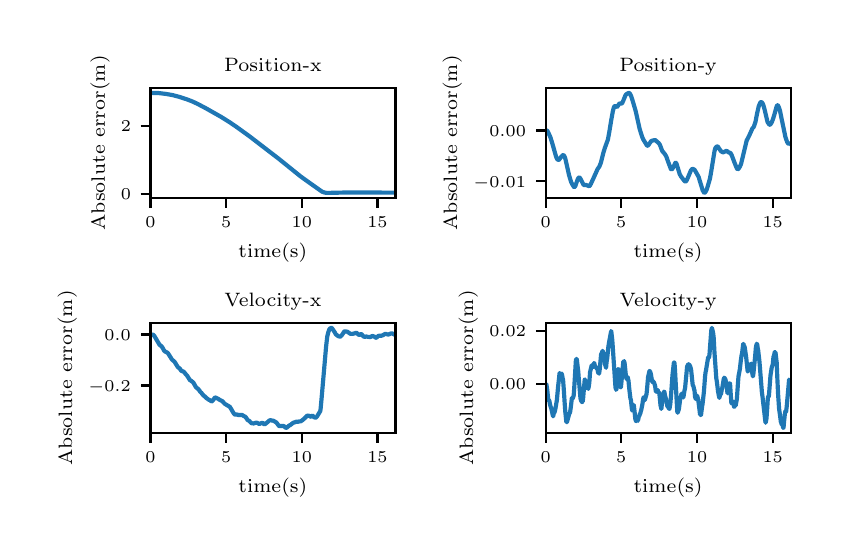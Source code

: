 \begingroup%
\makeatletter%
\begin{pgfpicture}%
\pgfpathrectangle{\pgfpointorigin}{\pgfqpoint{4.0in}{2.5in}}%
\pgfusepath{use as bounding box, clip}%
\begin{pgfscope}%
\pgfsetbuttcap%
\pgfsetmiterjoin%
\definecolor{currentfill}{rgb}{1.0,1.0,1.0}%
\pgfsetfillcolor{currentfill}%
\pgfsetlinewidth{0.0pt}%
\definecolor{currentstroke}{rgb}{1.0,1.0,1.0}%
\pgfsetstrokecolor{currentstroke}%
\pgfsetdash{}{0pt}%
\pgfpathmoveto{\pgfqpoint{0.0in}{0.0in}}%
\pgfpathlineto{\pgfqpoint{4.0in}{0.0in}}%
\pgfpathlineto{\pgfqpoint{4.0in}{2.5in}}%
\pgfpathlineto{\pgfqpoint{0.0in}{2.5in}}%
\pgfpathclose%
\pgfusepath{fill}%
\end{pgfscope}%
\begin{pgfscope}%
\pgfsetbuttcap%
\pgfsetmiterjoin%
\definecolor{currentfill}{rgb}{1.0,1.0,1.0}%
\pgfsetfillcolor{currentfill}%
\pgfsetlinewidth{0.0pt}%
\definecolor{currentstroke}{rgb}{0.0,0.0,0.0}%
\pgfsetstrokecolor{currentstroke}%
\pgfsetstrokeopacity{0.0}%
\pgfsetdash{}{0pt}%
\pgfpathmoveto{\pgfqpoint{0.614in}{1.649in}}%
\pgfpathlineto{\pgfqpoint{1.839in}{1.649in}}%
\pgfpathlineto{\pgfqpoint{1.839in}{2.199in}}%
\pgfpathlineto{\pgfqpoint{0.614in}{2.199in}}%
\pgfpathclose%
\pgfusepath{fill}%
\end{pgfscope}%
\begin{pgfscope}%
\pgfsetbuttcap%
\pgfsetroundjoin%
\definecolor{currentfill}{rgb}{0.0,0.0,0.0}%
\pgfsetfillcolor{currentfill}%
\pgfsetlinewidth{0.803pt}%
\definecolor{currentstroke}{rgb}{0.0,0.0,0.0}%
\pgfsetstrokecolor{currentstroke}%
\pgfsetdash{}{0pt}%
\pgfsys@defobject{currentmarker}{\pgfqpoint{0.0in}{-0.049in}}{\pgfqpoint{0.0in}{0.0in}}{%
\pgfpathmoveto{\pgfqpoint{0.0in}{0.0in}}%
\pgfpathlineto{\pgfqpoint{0.0in}{-0.049in}}%
\pgfusepath{stroke,fill}%
}%
\begin{pgfscope}%
\pgfsys@transformshift{0.614in}{1.649in}%
\pgfsys@useobject{currentmarker}{}%
\end{pgfscope}%
\end{pgfscope}%
\begin{pgfscope}%
\pgftext[x=0.614in,y=1.552in,,top]{\rmfamily\fontsize{5.79}{6.948}\selectfont \(\displaystyle 0\)}%
\end{pgfscope}%
\begin{pgfscope}%
\pgfsetbuttcap%
\pgfsetroundjoin%
\definecolor{currentfill}{rgb}{0.0,0.0,0.0}%
\pgfsetfillcolor{currentfill}%
\pgfsetlinewidth{0.803pt}%
\definecolor{currentstroke}{rgb}{0.0,0.0,0.0}%
\pgfsetstrokecolor{currentstroke}%
\pgfsetdash{}{0pt}%
\pgfsys@defobject{currentmarker}{\pgfqpoint{0.0in}{-0.049in}}{\pgfqpoint{0.0in}{0.0in}}{%
\pgfpathmoveto{\pgfqpoint{0.0in}{0.0in}}%
\pgfpathlineto{\pgfqpoint{0.0in}{-0.049in}}%
\pgfusepath{stroke,fill}%
}%
\begin{pgfscope}%
\pgfsys@transformshift{0.992in}{1.649in}%
\pgfsys@useobject{currentmarker}{}%
\end{pgfscope}%
\end{pgfscope}%
\begin{pgfscope}%
\pgftext[x=0.992in,y=1.552in,,top]{\rmfamily\fontsize{5.79}{6.948}\selectfont \(\displaystyle 5\)}%
\end{pgfscope}%
\begin{pgfscope}%
\pgfsetbuttcap%
\pgfsetroundjoin%
\definecolor{currentfill}{rgb}{0.0,0.0,0.0}%
\pgfsetfillcolor{currentfill}%
\pgfsetlinewidth{0.803pt}%
\definecolor{currentstroke}{rgb}{0.0,0.0,0.0}%
\pgfsetstrokecolor{currentstroke}%
\pgfsetdash{}{0pt}%
\pgfsys@defobject{currentmarker}{\pgfqpoint{0.0in}{-0.049in}}{\pgfqpoint{0.0in}{0.0in}}{%
\pgfpathmoveto{\pgfqpoint{0.0in}{0.0in}}%
\pgfpathlineto{\pgfqpoint{0.0in}{-0.049in}}%
\pgfusepath{stroke,fill}%
}%
\begin{pgfscope}%
\pgfsys@transformshift{1.371in}{1.649in}%
\pgfsys@useobject{currentmarker}{}%
\end{pgfscope}%
\end{pgfscope}%
\begin{pgfscope}%
\pgftext[x=1.371in,y=1.552in,,top]{\rmfamily\fontsize{5.79}{6.948}\selectfont \(\displaystyle 10\)}%
\end{pgfscope}%
\begin{pgfscope}%
\pgfsetbuttcap%
\pgfsetroundjoin%
\definecolor{currentfill}{rgb}{0.0,0.0,0.0}%
\pgfsetfillcolor{currentfill}%
\pgfsetlinewidth{0.803pt}%
\definecolor{currentstroke}{rgb}{0.0,0.0,0.0}%
\pgfsetstrokecolor{currentstroke}%
\pgfsetdash{}{0pt}%
\pgfsys@defobject{currentmarker}{\pgfqpoint{0.0in}{-0.049in}}{\pgfqpoint{0.0in}{0.0in}}{%
\pgfpathmoveto{\pgfqpoint{0.0in}{0.0in}}%
\pgfpathlineto{\pgfqpoint{0.0in}{-0.049in}}%
\pgfusepath{stroke,fill}%
}%
\begin{pgfscope}%
\pgfsys@transformshift{1.749in}{1.649in}%
\pgfsys@useobject{currentmarker}{}%
\end{pgfscope}%
\end{pgfscope}%
\begin{pgfscope}%
\pgftext[x=1.749in,y=1.552in,,top]{\rmfamily\fontsize{5.79}{6.948}\selectfont \(\displaystyle 15\)}%
\end{pgfscope}%
\begin{pgfscope}%
\pgftext[x=1.226in,y=1.422in,,top]{\rmfamily\fontsize{6.94}{8.328}\selectfont time(s)}%
\end{pgfscope}%
\begin{pgfscope}%
\pgfsetbuttcap%
\pgfsetroundjoin%
\definecolor{currentfill}{rgb}{0.0,0.0,0.0}%
\pgfsetfillcolor{currentfill}%
\pgfsetlinewidth{0.803pt}%
\definecolor{currentstroke}{rgb}{0.0,0.0,0.0}%
\pgfsetstrokecolor{currentstroke}%
\pgfsetdash{}{0pt}%
\pgfsys@defobject{currentmarker}{\pgfqpoint{-0.049in}{0.0in}}{\pgfqpoint{0.0in}{0.0in}}{%
\pgfpathmoveto{\pgfqpoint{0.0in}{0.0in}}%
\pgfpathlineto{\pgfqpoint{-0.049in}{0.0in}}%
\pgfusepath{stroke,fill}%
}%
\begin{pgfscope}%
\pgfsys@transformshift{0.614in}{1.67in}%
\pgfsys@useobject{currentmarker}{}%
\end{pgfscope}%
\end{pgfscope}%
\begin{pgfscope}%
\pgftext[x=0.466in,y=1.641in,left,base]{\rmfamily\fontsize{5.79}{6.948}\selectfont \(\displaystyle 0\)}%
\end{pgfscope}%
\begin{pgfscope}%
\pgfsetbuttcap%
\pgfsetroundjoin%
\definecolor{currentfill}{rgb}{0.0,0.0,0.0}%
\pgfsetfillcolor{currentfill}%
\pgfsetlinewidth{0.803pt}%
\definecolor{currentstroke}{rgb}{0.0,0.0,0.0}%
\pgfsetstrokecolor{currentstroke}%
\pgfsetdash{}{0pt}%
\pgfsys@defobject{currentmarker}{\pgfqpoint{-0.049in}{0.0in}}{\pgfqpoint{0.0in}{0.0in}}{%
\pgfpathmoveto{\pgfqpoint{0.0in}{0.0in}}%
\pgfpathlineto{\pgfqpoint{-0.049in}{0.0in}}%
\pgfusepath{stroke,fill}%
}%
\begin{pgfscope}%
\pgfsys@transformshift{0.614in}{2.009in}%
\pgfsys@useobject{currentmarker}{}%
\end{pgfscope}%
\end{pgfscope}%
\begin{pgfscope}%
\pgftext[x=0.466in,y=1.98in,left,base]{\rmfamily\fontsize{5.79}{6.948}\selectfont \(\displaystyle 2\)}%
\end{pgfscope}%
\begin{pgfscope}%
\pgftext[x=0.41in,y=1.924in,,bottom,rotate=90.0]{\rmfamily\fontsize{6.94}{8.328}\selectfont Absolute error(m)}%
\end{pgfscope}%
\begin{pgfscope}%
\pgfpathrectangle{\pgfqpoint{0.614in}{1.649in}}{\pgfqpoint{1.225in}{0.55in}} %
\pgfusepath{clip}%
\pgfsetrectcap%
\pgfsetroundjoin%
\pgfsetlinewidth{1.506pt}%
\definecolor{currentstroke}{rgb}{0.122,0.467,0.706}%
\pgfsetstrokecolor{currentstroke}%
\pgfsetdash{}{0pt}%
\pgfpathmoveto{\pgfqpoint{0.614in}{2.174in}}%
\pgfpathlineto{\pgfqpoint{0.655in}{2.173in}}%
\pgfpathlineto{\pgfqpoint{0.689in}{2.169in}}%
\pgfpathlineto{\pgfqpoint{0.724in}{2.163in}}%
\pgfpathlineto{\pgfqpoint{0.758in}{2.154in}}%
\pgfpathlineto{\pgfqpoint{0.795in}{2.142in}}%
\pgfpathlineto{\pgfqpoint{0.826in}{2.13in}}%
\pgfpathlineto{\pgfqpoint{0.855in}{2.116in}}%
\pgfpathlineto{\pgfqpoint{0.891in}{2.097in}}%
\pgfpathlineto{\pgfqpoint{0.967in}{2.054in}}%
\pgfpathlineto{\pgfqpoint{1.01in}{2.027in}}%
\pgfpathlineto{\pgfqpoint{1.041in}{2.006in}}%
\pgfpathlineto{\pgfqpoint{1.109in}{1.957in}}%
\pgfpathlineto{\pgfqpoint{1.256in}{1.844in}}%
\pgfpathlineto{\pgfqpoint{1.365in}{1.756in}}%
\pgfpathlineto{\pgfqpoint{1.411in}{1.723in}}%
\pgfpathlineto{\pgfqpoint{1.472in}{1.68in}}%
\pgfpathlineto{\pgfqpoint{1.483in}{1.676in}}%
\pgfpathlineto{\pgfqpoint{1.494in}{1.674in}}%
\pgfpathlineto{\pgfqpoint{1.51in}{1.674in}}%
\pgfpathlineto{\pgfqpoint{1.554in}{1.675in}}%
\pgfpathlineto{\pgfqpoint{1.6in}{1.676in}}%
\pgfpathlineto{\pgfqpoint{1.674in}{1.676in}}%
\pgfpathlineto{\pgfqpoint{1.839in}{1.675in}}%
\pgfpathlineto{\pgfqpoint{1.839in}{1.675in}}%
\pgfusepath{stroke}%
\end{pgfscope}%
\begin{pgfscope}%
\pgfsetrectcap%
\pgfsetmiterjoin%
\pgfsetlinewidth{0.803pt}%
\definecolor{currentstroke}{rgb}{0.0,0.0,0.0}%
\pgfsetstrokecolor{currentstroke}%
\pgfsetdash{}{0pt}%
\pgfpathmoveto{\pgfqpoint{0.614in}{1.649in}}%
\pgfpathlineto{\pgfqpoint{0.614in}{2.199in}}%
\pgfusepath{stroke}%
\end{pgfscope}%
\begin{pgfscope}%
\pgfsetrectcap%
\pgfsetmiterjoin%
\pgfsetlinewidth{0.803pt}%
\definecolor{currentstroke}{rgb}{0.0,0.0,0.0}%
\pgfsetstrokecolor{currentstroke}%
\pgfsetdash{}{0pt}%
\pgfpathmoveto{\pgfqpoint{1.839in}{1.649in}}%
\pgfpathlineto{\pgfqpoint{1.839in}{2.199in}}%
\pgfusepath{stroke}%
\end{pgfscope}%
\begin{pgfscope}%
\pgfsetrectcap%
\pgfsetmiterjoin%
\pgfsetlinewidth{0.803pt}%
\definecolor{currentstroke}{rgb}{0.0,0.0,0.0}%
\pgfsetstrokecolor{currentstroke}%
\pgfsetdash{}{0pt}%
\pgfpathmoveto{\pgfqpoint{0.614in}{1.649in}}%
\pgfpathlineto{\pgfqpoint{1.839in}{1.649in}}%
\pgfusepath{stroke}%
\end{pgfscope}%
\begin{pgfscope}%
\pgfsetrectcap%
\pgfsetmiterjoin%
\pgfsetlinewidth{0.803pt}%
\definecolor{currentstroke}{rgb}{0.0,0.0,0.0}%
\pgfsetstrokecolor{currentstroke}%
\pgfsetdash{}{0pt}%
\pgfpathmoveto{\pgfqpoint{0.614in}{2.199in}}%
\pgfpathlineto{\pgfqpoint{1.839in}{2.199in}}%
\pgfusepath{stroke}%
\end{pgfscope}%
\begin{pgfscope}%
\pgftext[x=1.226in,y=2.282in,,base]{\rmfamily\fontsize{6.94}{8.328}\selectfont Position-x}%
\end{pgfscope}%
\begin{pgfscope}%
\pgfsetbuttcap%
\pgfsetmiterjoin%
\definecolor{currentfill}{rgb}{1.0,1.0,1.0}%
\pgfsetfillcolor{currentfill}%
\pgfsetlinewidth{0.0pt}%
\definecolor{currentstroke}{rgb}{0.0,0.0,0.0}%
\pgfsetstrokecolor{currentstroke}%
\pgfsetstrokeopacity{0.0}%
\pgfsetdash{}{0pt}%
\pgfpathmoveto{\pgfqpoint{2.59in}{1.649in}}%
\pgfpathlineto{\pgfqpoint{3.815in}{1.649in}}%
\pgfpathlineto{\pgfqpoint{3.815in}{2.199in}}%
\pgfpathlineto{\pgfqpoint{2.59in}{2.199in}}%
\pgfpathclose%
\pgfusepath{fill}%
\end{pgfscope}%
\begin{pgfscope}%
\pgfsetbuttcap%
\pgfsetroundjoin%
\definecolor{currentfill}{rgb}{0.0,0.0,0.0}%
\pgfsetfillcolor{currentfill}%
\pgfsetlinewidth{0.803pt}%
\definecolor{currentstroke}{rgb}{0.0,0.0,0.0}%
\pgfsetstrokecolor{currentstroke}%
\pgfsetdash{}{0pt}%
\pgfsys@defobject{currentmarker}{\pgfqpoint{0.0in}{-0.049in}}{\pgfqpoint{0.0in}{0.0in}}{%
\pgfpathmoveto{\pgfqpoint{0.0in}{0.0in}}%
\pgfpathlineto{\pgfqpoint{0.0in}{-0.049in}}%
\pgfusepath{stroke,fill}%
}%
\begin{pgfscope}%
\pgfsys@transformshift{2.59in}{1.649in}%
\pgfsys@useobject{currentmarker}{}%
\end{pgfscope}%
\end{pgfscope}%
\begin{pgfscope}%
\pgftext[x=2.59in,y=1.552in,,top]{\rmfamily\fontsize{5.79}{6.948}\selectfont \(\displaystyle 0\)}%
\end{pgfscope}%
\begin{pgfscope}%
\pgfsetbuttcap%
\pgfsetroundjoin%
\definecolor{currentfill}{rgb}{0.0,0.0,0.0}%
\pgfsetfillcolor{currentfill}%
\pgfsetlinewidth{0.803pt}%
\definecolor{currentstroke}{rgb}{0.0,0.0,0.0}%
\pgfsetstrokecolor{currentstroke}%
\pgfsetdash{}{0pt}%
\pgfsys@defobject{currentmarker}{\pgfqpoint{0.0in}{-0.049in}}{\pgfqpoint{0.0in}{0.0in}}{%
\pgfpathmoveto{\pgfqpoint{0.0in}{0.0in}}%
\pgfpathlineto{\pgfqpoint{0.0in}{-0.049in}}%
\pgfusepath{stroke,fill}%
}%
\begin{pgfscope}%
\pgfsys@transformshift{2.968in}{1.649in}%
\pgfsys@useobject{currentmarker}{}%
\end{pgfscope}%
\end{pgfscope}%
\begin{pgfscope}%
\pgftext[x=2.968in,y=1.552in,,top]{\rmfamily\fontsize{5.79}{6.948}\selectfont \(\displaystyle 5\)}%
\end{pgfscope}%
\begin{pgfscope}%
\pgfsetbuttcap%
\pgfsetroundjoin%
\definecolor{currentfill}{rgb}{0.0,0.0,0.0}%
\pgfsetfillcolor{currentfill}%
\pgfsetlinewidth{0.803pt}%
\definecolor{currentstroke}{rgb}{0.0,0.0,0.0}%
\pgfsetstrokecolor{currentstroke}%
\pgfsetdash{}{0pt}%
\pgfsys@defobject{currentmarker}{\pgfqpoint{0.0in}{-0.049in}}{\pgfqpoint{0.0in}{0.0in}}{%
\pgfpathmoveto{\pgfqpoint{0.0in}{0.0in}}%
\pgfpathlineto{\pgfqpoint{0.0in}{-0.049in}}%
\pgfusepath{stroke,fill}%
}%
\begin{pgfscope}%
\pgfsys@transformshift{3.347in}{1.649in}%
\pgfsys@useobject{currentmarker}{}%
\end{pgfscope}%
\end{pgfscope}%
\begin{pgfscope}%
\pgftext[x=3.347in,y=1.552in,,top]{\rmfamily\fontsize{5.79}{6.948}\selectfont \(\displaystyle 10\)}%
\end{pgfscope}%
\begin{pgfscope}%
\pgfsetbuttcap%
\pgfsetroundjoin%
\definecolor{currentfill}{rgb}{0.0,0.0,0.0}%
\pgfsetfillcolor{currentfill}%
\pgfsetlinewidth{0.803pt}%
\definecolor{currentstroke}{rgb}{0.0,0.0,0.0}%
\pgfsetstrokecolor{currentstroke}%
\pgfsetdash{}{0pt}%
\pgfsys@defobject{currentmarker}{\pgfqpoint{0.0in}{-0.049in}}{\pgfqpoint{0.0in}{0.0in}}{%
\pgfpathmoveto{\pgfqpoint{0.0in}{0.0in}}%
\pgfpathlineto{\pgfqpoint{0.0in}{-0.049in}}%
\pgfusepath{stroke,fill}%
}%
\begin{pgfscope}%
\pgfsys@transformshift{3.725in}{1.649in}%
\pgfsys@useobject{currentmarker}{}%
\end{pgfscope}%
\end{pgfscope}%
\begin{pgfscope}%
\pgftext[x=3.725in,y=1.552in,,top]{\rmfamily\fontsize{5.79}{6.948}\selectfont \(\displaystyle 15\)}%
\end{pgfscope}%
\begin{pgfscope}%
\pgftext[x=3.202in,y=1.422in,,top]{\rmfamily\fontsize{6.94}{8.328}\selectfont time(s)}%
\end{pgfscope}%
\begin{pgfscope}%
\pgfsetbuttcap%
\pgfsetroundjoin%
\definecolor{currentfill}{rgb}{0.0,0.0,0.0}%
\pgfsetfillcolor{currentfill}%
\pgfsetlinewidth{0.803pt}%
\definecolor{currentstroke}{rgb}{0.0,0.0,0.0}%
\pgfsetstrokecolor{currentstroke}%
\pgfsetdash{}{0pt}%
\pgfsys@defobject{currentmarker}{\pgfqpoint{-0.049in}{0.0in}}{\pgfqpoint{0.0in}{0.0in}}{%
\pgfpathmoveto{\pgfqpoint{0.0in}{0.0in}}%
\pgfpathlineto{\pgfqpoint{-0.049in}{0.0in}}%
\pgfusepath{stroke,fill}%
}%
\begin{pgfscope}%
\pgfsys@transformshift{2.59in}{1.732in}%
\pgfsys@useobject{currentmarker}{}%
\end{pgfscope}%
\end{pgfscope}%
\begin{pgfscope}%
\pgftext[x=2.228in,y=1.703in,left,base]{\rmfamily\fontsize{5.79}{6.948}\selectfont \(\displaystyle -0.01\)}%
\end{pgfscope}%
\begin{pgfscope}%
\pgfsetbuttcap%
\pgfsetroundjoin%
\definecolor{currentfill}{rgb}{0.0,0.0,0.0}%
\pgfsetfillcolor{currentfill}%
\pgfsetlinewidth{0.803pt}%
\definecolor{currentstroke}{rgb}{0.0,0.0,0.0}%
\pgfsetstrokecolor{currentstroke}%
\pgfsetdash{}{0pt}%
\pgfsys@defobject{currentmarker}{\pgfqpoint{-0.049in}{0.0in}}{\pgfqpoint{0.0in}{0.0in}}{%
\pgfpathmoveto{\pgfqpoint{0.0in}{0.0in}}%
\pgfpathlineto{\pgfqpoint{-0.049in}{0.0in}}%
\pgfusepath{stroke,fill}%
}%
\begin{pgfscope}%
\pgfsys@transformshift{2.59in}{1.986in}%
\pgfsys@useobject{currentmarker}{}%
\end{pgfscope}%
\end{pgfscope}%
\begin{pgfscope}%
\pgftext[x=2.308in,y=1.958in,left,base]{\rmfamily\fontsize{5.79}{6.948}\selectfont \(\displaystyle 0.00\)}%
\end{pgfscope}%
\begin{pgfscope}%
\pgftext[x=2.172in,y=1.924in,,bottom,rotate=90.0]{\rmfamily\fontsize{6.94}{8.328}\selectfont Absolute error(m)}%
\end{pgfscope}%
\begin{pgfscope}%
\pgfpathrectangle{\pgfqpoint{2.59in}{1.649in}}{\pgfqpoint{1.225in}{0.55in}} %
\pgfusepath{clip}%
\pgfsetrectcap%
\pgfsetroundjoin%
\pgfsetlinewidth{1.506pt}%
\definecolor{currentstroke}{rgb}{0.122,0.467,0.706}%
\pgfsetstrokecolor{currentstroke}%
\pgfsetdash{}{0pt}%
\pgfpathmoveto{\pgfqpoint{2.59in}{1.986in}}%
\pgfpathlineto{\pgfqpoint{2.596in}{1.986in}}%
\pgfpathlineto{\pgfqpoint{2.599in}{1.983in}}%
\pgfpathlineto{\pgfqpoint{2.604in}{1.974in}}%
\pgfpathlineto{\pgfqpoint{2.614in}{1.951in}}%
\pgfpathlineto{\pgfqpoint{2.623in}{1.922in}}%
\pgfpathlineto{\pgfqpoint{2.642in}{1.855in}}%
\pgfpathlineto{\pgfqpoint{2.647in}{1.843in}}%
\pgfpathlineto{\pgfqpoint{2.651in}{1.84in}}%
\pgfpathlineto{\pgfqpoint{2.655in}{1.839in}}%
\pgfpathlineto{\pgfqpoint{2.657in}{1.84in}}%
\pgfpathlineto{\pgfqpoint{2.668in}{1.855in}}%
\pgfpathlineto{\pgfqpoint{2.675in}{1.862in}}%
\pgfpathlineto{\pgfqpoint{2.679in}{1.863in}}%
\pgfpathlineto{\pgfqpoint{2.681in}{1.861in}}%
\pgfpathlineto{\pgfqpoint{2.685in}{1.854in}}%
\pgfpathlineto{\pgfqpoint{2.689in}{1.842in}}%
\pgfpathlineto{\pgfqpoint{2.696in}{1.811in}}%
\pgfpathlineto{\pgfqpoint{2.707in}{1.762in}}%
\pgfpathlineto{\pgfqpoint{2.717in}{1.729in}}%
\pgfpathlineto{\pgfqpoint{2.723in}{1.717in}}%
\pgfpathlineto{\pgfqpoint{2.731in}{1.704in}}%
\pgfpathlineto{\pgfqpoint{2.733in}{1.703in}}%
\pgfpathlineto{\pgfqpoint{2.736in}{1.705in}}%
\pgfpathlineto{\pgfqpoint{2.739in}{1.71in}}%
\pgfpathlineto{\pgfqpoint{2.746in}{1.731in}}%
\pgfpathlineto{\pgfqpoint{2.751in}{1.744in}}%
\pgfpathlineto{\pgfqpoint{2.755in}{1.75in}}%
\pgfpathlineto{\pgfqpoint{2.758in}{1.751in}}%
\pgfpathlineto{\pgfqpoint{2.761in}{1.749in}}%
\pgfpathlineto{\pgfqpoint{2.765in}{1.743in}}%
\pgfpathlineto{\pgfqpoint{2.78in}{1.713in}}%
\pgfpathlineto{\pgfqpoint{2.783in}{1.713in}}%
\pgfpathlineto{\pgfqpoint{2.79in}{1.714in}}%
\pgfpathlineto{\pgfqpoint{2.799in}{1.711in}}%
\pgfpathlineto{\pgfqpoint{2.808in}{1.707in}}%
\pgfpathlineto{\pgfqpoint{2.811in}{1.71in}}%
\pgfpathlineto{\pgfqpoint{2.816in}{1.719in}}%
\pgfpathlineto{\pgfqpoint{2.827in}{1.743in}}%
\pgfpathlineto{\pgfqpoint{2.85in}{1.794in}}%
\pgfpathlineto{\pgfqpoint{2.858in}{1.805in}}%
\pgfpathlineto{\pgfqpoint{2.861in}{1.812in}}%
\pgfpathlineto{\pgfqpoint{2.866in}{1.825in}}%
\pgfpathlineto{\pgfqpoint{2.878in}{1.873in}}%
\pgfpathlineto{\pgfqpoint{2.886in}{1.899in}}%
\pgfpathlineto{\pgfqpoint{2.901in}{1.94in}}%
\pgfpathlineto{\pgfqpoint{2.908in}{1.978in}}%
\pgfpathlineto{\pgfqpoint{2.918in}{2.039in}}%
\pgfpathlineto{\pgfqpoint{2.926in}{2.083in}}%
\pgfpathlineto{\pgfqpoint{2.931in}{2.102in}}%
\pgfpathlineto{\pgfqpoint{2.934in}{2.107in}}%
\pgfpathlineto{\pgfqpoint{2.937in}{2.108in}}%
\pgfpathlineto{\pgfqpoint{2.941in}{2.106in}}%
\pgfpathlineto{\pgfqpoint{2.946in}{2.103in}}%
\pgfpathlineto{\pgfqpoint{2.948in}{2.105in}}%
\pgfpathlineto{\pgfqpoint{2.953in}{2.112in}}%
\pgfpathlineto{\pgfqpoint{2.957in}{2.119in}}%
\pgfpathlineto{\pgfqpoint{2.961in}{2.121in}}%
\pgfpathlineto{\pgfqpoint{2.97in}{2.12in}}%
\pgfpathlineto{\pgfqpoint{2.973in}{2.124in}}%
\pgfpathlineto{\pgfqpoint{2.978in}{2.135in}}%
\pgfpathlineto{\pgfqpoint{2.989in}{2.162in}}%
\pgfpathlineto{\pgfqpoint{2.993in}{2.167in}}%
\pgfpathlineto{\pgfqpoint{3.005in}{2.174in}}%
\pgfpathlineto{\pgfqpoint{3.008in}{2.173in}}%
\pgfpathlineto{\pgfqpoint{3.011in}{2.17in}}%
\pgfpathlineto{\pgfqpoint{3.018in}{2.156in}}%
\pgfpathlineto{\pgfqpoint{3.025in}{2.134in}}%
\pgfpathlineto{\pgfqpoint{3.04in}{2.083in}}%
\pgfpathlineto{\pgfqpoint{3.06in}{1.993in}}%
\pgfpathlineto{\pgfqpoint{3.072in}{1.955in}}%
\pgfpathlineto{\pgfqpoint{3.078in}{1.941in}}%
\pgfpathlineto{\pgfqpoint{3.097in}{1.91in}}%
\pgfpathlineto{\pgfqpoint{3.1in}{1.91in}}%
\pgfpathlineto{\pgfqpoint{3.104in}{1.913in}}%
\pgfpathlineto{\pgfqpoint{3.109in}{1.921in}}%
\pgfpathlineto{\pgfqpoint{3.117in}{1.932in}}%
\pgfpathlineto{\pgfqpoint{3.122in}{1.935in}}%
\pgfpathlineto{\pgfqpoint{3.136in}{1.938in}}%
\pgfpathlineto{\pgfqpoint{3.139in}{1.937in}}%
\pgfpathlineto{\pgfqpoint{3.155in}{1.923in}}%
\pgfpathlineto{\pgfqpoint{3.161in}{1.915in}}%
\pgfpathlineto{\pgfqpoint{3.166in}{1.901in}}%
\pgfpathlineto{\pgfqpoint{3.173in}{1.883in}}%
\pgfpathlineto{\pgfqpoint{3.181in}{1.874in}}%
\pgfpathlineto{\pgfqpoint{3.187in}{1.866in}}%
\pgfpathlineto{\pgfqpoint{3.194in}{1.854in}}%
\pgfpathlineto{\pgfqpoint{3.2in}{1.836in}}%
\pgfpathlineto{\pgfqpoint{3.216in}{1.793in}}%
\pgfpathlineto{\pgfqpoint{3.219in}{1.791in}}%
\pgfpathlineto{\pgfqpoint{3.222in}{1.793in}}%
\pgfpathlineto{\pgfqpoint{3.226in}{1.798in}}%
\pgfpathlineto{\pgfqpoint{3.231in}{1.808in}}%
\pgfpathlineto{\pgfqpoint{3.238in}{1.824in}}%
\pgfpathlineto{\pgfqpoint{3.24in}{1.825in}}%
\pgfpathlineto{\pgfqpoint{3.242in}{1.824in}}%
\pgfpathlineto{\pgfqpoint{3.245in}{1.817in}}%
\pgfpathlineto{\pgfqpoint{3.253in}{1.791in}}%
\pgfpathlineto{\pgfqpoint{3.26in}{1.768in}}%
\pgfpathlineto{\pgfqpoint{3.266in}{1.757in}}%
\pgfpathlineto{\pgfqpoint{3.285in}{1.732in}}%
\pgfpathlineto{\pgfqpoint{3.289in}{1.731in}}%
\pgfpathlineto{\pgfqpoint{3.292in}{1.732in}}%
\pgfpathlineto{\pgfqpoint{3.295in}{1.737in}}%
\pgfpathlineto{\pgfqpoint{3.301in}{1.75in}}%
\pgfpathlineto{\pgfqpoint{3.316in}{1.786in}}%
\pgfpathlineto{\pgfqpoint{3.321in}{1.792in}}%
\pgfpathlineto{\pgfqpoint{3.324in}{1.794in}}%
\pgfpathlineto{\pgfqpoint{3.328in}{1.793in}}%
\pgfpathlineto{\pgfqpoint{3.333in}{1.79in}}%
\pgfpathlineto{\pgfqpoint{3.336in}{1.787in}}%
\pgfpathlineto{\pgfqpoint{3.348in}{1.766in}}%
\pgfpathlineto{\pgfqpoint{3.355in}{1.753in}}%
\pgfpathlineto{\pgfqpoint{3.36in}{1.736in}}%
\pgfpathlineto{\pgfqpoint{3.375in}{1.687in}}%
\pgfpathlineto{\pgfqpoint{3.381in}{1.676in}}%
\pgfpathlineto{\pgfqpoint{3.383in}{1.674in}}%
\pgfpathlineto{\pgfqpoint{3.385in}{1.675in}}%
\pgfpathlineto{\pgfqpoint{3.389in}{1.679in}}%
\pgfpathlineto{\pgfqpoint{3.395in}{1.69in}}%
\pgfpathlineto{\pgfqpoint{3.4in}{1.706in}}%
\pgfpathlineto{\pgfqpoint{3.411in}{1.744in}}%
\pgfpathlineto{\pgfqpoint{3.417in}{1.777in}}%
\pgfpathlineto{\pgfqpoint{3.434in}{1.882in}}%
\pgfpathlineto{\pgfqpoint{3.438in}{1.897in}}%
\pgfpathlineto{\pgfqpoint{3.442in}{1.903in}}%
\pgfpathlineto{\pgfqpoint{3.446in}{1.906in}}%
\pgfpathlineto{\pgfqpoint{3.449in}{1.906in}}%
\pgfpathlineto{\pgfqpoint{3.452in}{1.904in}}%
\pgfpathlineto{\pgfqpoint{3.456in}{1.897in}}%
\pgfpathlineto{\pgfqpoint{3.466in}{1.883in}}%
\pgfpathlineto{\pgfqpoint{3.471in}{1.879in}}%
\pgfpathlineto{\pgfqpoint{3.476in}{1.877in}}%
\pgfpathlineto{\pgfqpoint{3.479in}{1.877in}}%
\pgfpathlineto{\pgfqpoint{3.495in}{1.885in}}%
\pgfpathlineto{\pgfqpoint{3.498in}{1.882in}}%
\pgfpathlineto{\pgfqpoint{3.505in}{1.876in}}%
\pgfpathlineto{\pgfqpoint{3.508in}{1.875in}}%
\pgfpathlineto{\pgfqpoint{3.513in}{1.874in}}%
\pgfpathlineto{\pgfqpoint{3.515in}{1.872in}}%
\pgfpathlineto{\pgfqpoint{3.521in}{1.86in}}%
\pgfpathlineto{\pgfqpoint{3.535in}{1.823in}}%
\pgfpathlineto{\pgfqpoint{3.546in}{1.796in}}%
\pgfpathlineto{\pgfqpoint{3.55in}{1.792in}}%
\pgfpathlineto{\pgfqpoint{3.552in}{1.793in}}%
\pgfpathlineto{\pgfqpoint{3.556in}{1.797in}}%
\pgfpathlineto{\pgfqpoint{3.562in}{1.807in}}%
\pgfpathlineto{\pgfqpoint{3.567in}{1.819in}}%
\pgfpathlineto{\pgfqpoint{3.574in}{1.848in}}%
\pgfpathlineto{\pgfqpoint{3.595in}{1.936in}}%
\pgfpathlineto{\pgfqpoint{3.601in}{1.947in}}%
\pgfpathlineto{\pgfqpoint{3.608in}{1.961in}}%
\pgfpathlineto{\pgfqpoint{3.624in}{1.997in}}%
\pgfpathlineto{\pgfqpoint{3.63in}{2.003in}}%
\pgfpathlineto{\pgfqpoint{3.633in}{2.011in}}%
\pgfpathlineto{\pgfqpoint{3.639in}{2.029in}}%
\pgfpathlineto{\pgfqpoint{3.646in}{2.066in}}%
\pgfpathlineto{\pgfqpoint{3.655in}{2.106in}}%
\pgfpathlineto{\pgfqpoint{3.661in}{2.121in}}%
\pgfpathlineto{\pgfqpoint{3.664in}{2.127in}}%
\pgfpathlineto{\pgfqpoint{3.667in}{2.128in}}%
\pgfpathlineto{\pgfqpoint{3.67in}{2.127in}}%
\pgfpathlineto{\pgfqpoint{3.675in}{2.121in}}%
\pgfpathlineto{\pgfqpoint{3.679in}{2.111in}}%
\pgfpathlineto{\pgfqpoint{3.685in}{2.089in}}%
\pgfpathlineto{\pgfqpoint{3.699in}{2.029in}}%
\pgfpathlineto{\pgfqpoint{3.706in}{2.018in}}%
\pgfpathlineto{\pgfqpoint{3.709in}{2.015in}}%
\pgfpathlineto{\pgfqpoint{3.712in}{2.015in}}%
\pgfpathlineto{\pgfqpoint{3.715in}{2.018in}}%
\pgfpathlineto{\pgfqpoint{3.72in}{2.026in}}%
\pgfpathlineto{\pgfqpoint{3.727in}{2.044in}}%
\pgfpathlineto{\pgfqpoint{3.735in}{2.071in}}%
\pgfpathlineto{\pgfqpoint{3.745in}{2.107in}}%
\pgfpathlineto{\pgfqpoint{3.748in}{2.112in}}%
\pgfpathlineto{\pgfqpoint{3.75in}{2.112in}}%
\pgfpathlineto{\pgfqpoint{3.752in}{2.11in}}%
\pgfpathlineto{\pgfqpoint{3.755in}{2.104in}}%
\pgfpathlineto{\pgfqpoint{3.761in}{2.087in}}%
\pgfpathlineto{\pgfqpoint{3.768in}{2.052in}}%
\pgfpathlineto{\pgfqpoint{3.789in}{1.952in}}%
\pgfpathlineto{\pgfqpoint{3.797in}{1.929in}}%
\pgfpathlineto{\pgfqpoint{3.801in}{1.922in}}%
\pgfpathlineto{\pgfqpoint{3.804in}{1.92in}}%
\pgfpathlineto{\pgfqpoint{3.812in}{1.921in}}%
\pgfpathlineto{\pgfqpoint{3.815in}{1.918in}}%
\pgfpathlineto{\pgfqpoint{3.815in}{1.918in}}%
\pgfusepath{stroke}%
\end{pgfscope}%
\begin{pgfscope}%
\pgfsetrectcap%
\pgfsetmiterjoin%
\pgfsetlinewidth{0.803pt}%
\definecolor{currentstroke}{rgb}{0.0,0.0,0.0}%
\pgfsetstrokecolor{currentstroke}%
\pgfsetdash{}{0pt}%
\pgfpathmoveto{\pgfqpoint{2.59in}{1.649in}}%
\pgfpathlineto{\pgfqpoint{2.59in}{2.199in}}%
\pgfusepath{stroke}%
\end{pgfscope}%
\begin{pgfscope}%
\pgfsetrectcap%
\pgfsetmiterjoin%
\pgfsetlinewidth{0.803pt}%
\definecolor{currentstroke}{rgb}{0.0,0.0,0.0}%
\pgfsetstrokecolor{currentstroke}%
\pgfsetdash{}{0pt}%
\pgfpathmoveto{\pgfqpoint{3.815in}{1.649in}}%
\pgfpathlineto{\pgfqpoint{3.815in}{2.199in}}%
\pgfusepath{stroke}%
\end{pgfscope}%
\begin{pgfscope}%
\pgfsetrectcap%
\pgfsetmiterjoin%
\pgfsetlinewidth{0.803pt}%
\definecolor{currentstroke}{rgb}{0.0,0.0,0.0}%
\pgfsetstrokecolor{currentstroke}%
\pgfsetdash{}{0pt}%
\pgfpathmoveto{\pgfqpoint{2.59in}{1.649in}}%
\pgfpathlineto{\pgfqpoint{3.815in}{1.649in}}%
\pgfusepath{stroke}%
\end{pgfscope}%
\begin{pgfscope}%
\pgfsetrectcap%
\pgfsetmiterjoin%
\pgfsetlinewidth{0.803pt}%
\definecolor{currentstroke}{rgb}{0.0,0.0,0.0}%
\pgfsetstrokecolor{currentstroke}%
\pgfsetdash{}{0pt}%
\pgfpathmoveto{\pgfqpoint{2.59in}{2.199in}}%
\pgfpathlineto{\pgfqpoint{3.815in}{2.199in}}%
\pgfusepath{stroke}%
\end{pgfscope}%
\begin{pgfscope}%
\pgftext[x=3.202in,y=2.282in,,base]{\rmfamily\fontsize{6.94}{8.328}\selectfont Position-y}%
\end{pgfscope}%
\begin{pgfscope}%
\pgfsetbuttcap%
\pgfsetmiterjoin%
\definecolor{currentfill}{rgb}{1.0,1.0,1.0}%
\pgfsetfillcolor{currentfill}%
\pgfsetlinewidth{0.0pt}%
\definecolor{currentstroke}{rgb}{0.0,0.0,0.0}%
\pgfsetstrokecolor{currentstroke}%
\pgfsetstrokeopacity{0.0}%
\pgfsetdash{}{0pt}%
\pgfpathmoveto{\pgfqpoint{0.614in}{0.474in}}%
\pgfpathlineto{\pgfqpoint{1.839in}{0.474in}}%
\pgfpathlineto{\pgfqpoint{1.839in}{1.024in}}%
\pgfpathlineto{\pgfqpoint{0.614in}{1.024in}}%
\pgfpathclose%
\pgfusepath{fill}%
\end{pgfscope}%
\begin{pgfscope}%
\pgfsetbuttcap%
\pgfsetroundjoin%
\definecolor{currentfill}{rgb}{0.0,0.0,0.0}%
\pgfsetfillcolor{currentfill}%
\pgfsetlinewidth{0.803pt}%
\definecolor{currentstroke}{rgb}{0.0,0.0,0.0}%
\pgfsetstrokecolor{currentstroke}%
\pgfsetdash{}{0pt}%
\pgfsys@defobject{currentmarker}{\pgfqpoint{0.0in}{-0.049in}}{\pgfqpoint{0.0in}{0.0in}}{%
\pgfpathmoveto{\pgfqpoint{0.0in}{0.0in}}%
\pgfpathlineto{\pgfqpoint{0.0in}{-0.049in}}%
\pgfusepath{stroke,fill}%
}%
\begin{pgfscope}%
\pgfsys@transformshift{0.614in}{0.474in}%
\pgfsys@useobject{currentmarker}{}%
\end{pgfscope}%
\end{pgfscope}%
\begin{pgfscope}%
\pgftext[x=0.614in,y=0.377in,,top]{\rmfamily\fontsize{5.79}{6.948}\selectfont \(\displaystyle 0\)}%
\end{pgfscope}%
\begin{pgfscope}%
\pgfsetbuttcap%
\pgfsetroundjoin%
\definecolor{currentfill}{rgb}{0.0,0.0,0.0}%
\pgfsetfillcolor{currentfill}%
\pgfsetlinewidth{0.803pt}%
\definecolor{currentstroke}{rgb}{0.0,0.0,0.0}%
\pgfsetstrokecolor{currentstroke}%
\pgfsetdash{}{0pt}%
\pgfsys@defobject{currentmarker}{\pgfqpoint{0.0in}{-0.049in}}{\pgfqpoint{0.0in}{0.0in}}{%
\pgfpathmoveto{\pgfqpoint{0.0in}{0.0in}}%
\pgfpathlineto{\pgfqpoint{0.0in}{-0.049in}}%
\pgfusepath{stroke,fill}%
}%
\begin{pgfscope}%
\pgfsys@transformshift{0.992in}{0.474in}%
\pgfsys@useobject{currentmarker}{}%
\end{pgfscope}%
\end{pgfscope}%
\begin{pgfscope}%
\pgftext[x=0.992in,y=0.377in,,top]{\rmfamily\fontsize{5.79}{6.948}\selectfont \(\displaystyle 5\)}%
\end{pgfscope}%
\begin{pgfscope}%
\pgfsetbuttcap%
\pgfsetroundjoin%
\definecolor{currentfill}{rgb}{0.0,0.0,0.0}%
\pgfsetfillcolor{currentfill}%
\pgfsetlinewidth{0.803pt}%
\definecolor{currentstroke}{rgb}{0.0,0.0,0.0}%
\pgfsetstrokecolor{currentstroke}%
\pgfsetdash{}{0pt}%
\pgfsys@defobject{currentmarker}{\pgfqpoint{0.0in}{-0.049in}}{\pgfqpoint{0.0in}{0.0in}}{%
\pgfpathmoveto{\pgfqpoint{0.0in}{0.0in}}%
\pgfpathlineto{\pgfqpoint{0.0in}{-0.049in}}%
\pgfusepath{stroke,fill}%
}%
\begin{pgfscope}%
\pgfsys@transformshift{1.371in}{0.474in}%
\pgfsys@useobject{currentmarker}{}%
\end{pgfscope}%
\end{pgfscope}%
\begin{pgfscope}%
\pgftext[x=1.371in,y=0.377in,,top]{\rmfamily\fontsize{5.79}{6.948}\selectfont \(\displaystyle 10\)}%
\end{pgfscope}%
\begin{pgfscope}%
\pgfsetbuttcap%
\pgfsetroundjoin%
\definecolor{currentfill}{rgb}{0.0,0.0,0.0}%
\pgfsetfillcolor{currentfill}%
\pgfsetlinewidth{0.803pt}%
\definecolor{currentstroke}{rgb}{0.0,0.0,0.0}%
\pgfsetstrokecolor{currentstroke}%
\pgfsetdash{}{0pt}%
\pgfsys@defobject{currentmarker}{\pgfqpoint{0.0in}{-0.049in}}{\pgfqpoint{0.0in}{0.0in}}{%
\pgfpathmoveto{\pgfqpoint{0.0in}{0.0in}}%
\pgfpathlineto{\pgfqpoint{0.0in}{-0.049in}}%
\pgfusepath{stroke,fill}%
}%
\begin{pgfscope}%
\pgfsys@transformshift{1.749in}{0.474in}%
\pgfsys@useobject{currentmarker}{}%
\end{pgfscope}%
\end{pgfscope}%
\begin{pgfscope}%
\pgftext[x=1.749in,y=0.377in,,top]{\rmfamily\fontsize{5.79}{6.948}\selectfont \(\displaystyle 15\)}%
\end{pgfscope}%
\begin{pgfscope}%
\pgftext[x=1.226in,y=0.247in,,top]{\rmfamily\fontsize{6.94}{8.328}\selectfont time(s)}%
\end{pgfscope}%
\begin{pgfscope}%
\pgfsetbuttcap%
\pgfsetroundjoin%
\definecolor{currentfill}{rgb}{0.0,0.0,0.0}%
\pgfsetfillcolor{currentfill}%
\pgfsetlinewidth{0.803pt}%
\definecolor{currentstroke}{rgb}{0.0,0.0,0.0}%
\pgfsetstrokecolor{currentstroke}%
\pgfsetdash{}{0pt}%
\pgfsys@defobject{currentmarker}{\pgfqpoint{-0.049in}{0.0in}}{\pgfqpoint{0.0in}{0.0in}}{%
\pgfpathmoveto{\pgfqpoint{0.0in}{0.0in}}%
\pgfpathlineto{\pgfqpoint{-0.049in}{0.0in}}%
\pgfusepath{stroke,fill}%
}%
\begin{pgfscope}%
\pgfsys@transformshift{0.614in}{0.711in}%
\pgfsys@useobject{currentmarker}{}%
\end{pgfscope}%
\end{pgfscope}%
\begin{pgfscope}%
\pgftext[x=0.303in,y=0.683in,left,base]{\rmfamily\fontsize{5.79}{6.948}\selectfont \(\displaystyle -0.2\)}%
\end{pgfscope}%
\begin{pgfscope}%
\pgfsetbuttcap%
\pgfsetroundjoin%
\definecolor{currentfill}{rgb}{0.0,0.0,0.0}%
\pgfsetfillcolor{currentfill}%
\pgfsetlinewidth{0.803pt}%
\definecolor{currentstroke}{rgb}{0.0,0.0,0.0}%
\pgfsetstrokecolor{currentstroke}%
\pgfsetdash{}{0pt}%
\pgfsys@defobject{currentmarker}{\pgfqpoint{-0.049in}{0.0in}}{\pgfqpoint{0.0in}{0.0in}}{%
\pgfpathmoveto{\pgfqpoint{0.0in}{0.0in}}%
\pgfpathlineto{\pgfqpoint{-0.049in}{0.0in}}%
\pgfusepath{stroke,fill}%
}%
\begin{pgfscope}%
\pgfsys@transformshift{0.614in}{0.966in}%
\pgfsys@useobject{currentmarker}{}%
\end{pgfscope}%
\end{pgfscope}%
\begin{pgfscope}%
\pgftext[x=0.383in,y=0.937in,left,base]{\rmfamily\fontsize{5.79}{6.948}\selectfont \(\displaystyle 0.0\)}%
\end{pgfscope}%
\begin{pgfscope}%
\pgftext[x=0.247in,y=0.749in,,bottom,rotate=90.0]{\rmfamily\fontsize{6.94}{8.328}\selectfont Absolute error(m)}%
\end{pgfscope}%
\begin{pgfscope}%
\pgfpathrectangle{\pgfqpoint{0.614in}{0.474in}}{\pgfqpoint{1.225in}{0.55in}} %
\pgfusepath{clip}%
\pgfsetrectcap%
\pgfsetroundjoin%
\pgfsetlinewidth{1.506pt}%
\definecolor{currentstroke}{rgb}{0.122,0.467,0.706}%
\pgfsetstrokecolor{currentstroke}%
\pgfsetdash{}{0pt}%
\pgfpathmoveto{\pgfqpoint{0.614in}{0.966in}}%
\pgfpathlineto{\pgfqpoint{0.627in}{0.965in}}%
\pgfpathlineto{\pgfqpoint{0.633in}{0.959in}}%
\pgfpathlineto{\pgfqpoint{0.659in}{0.915in}}%
\pgfpathlineto{\pgfqpoint{0.669in}{0.907in}}%
\pgfpathlineto{\pgfqpoint{0.673in}{0.902in}}%
\pgfpathlineto{\pgfqpoint{0.683in}{0.884in}}%
\pgfpathlineto{\pgfqpoint{0.687in}{0.881in}}%
\pgfpathlineto{\pgfqpoint{0.692in}{0.878in}}%
\pgfpathlineto{\pgfqpoint{0.697in}{0.876in}}%
\pgfpathlineto{\pgfqpoint{0.701in}{0.873in}}%
\pgfpathlineto{\pgfqpoint{0.715in}{0.851in}}%
\pgfpathlineto{\pgfqpoint{0.721in}{0.841in}}%
\pgfpathlineto{\pgfqpoint{0.735in}{0.829in}}%
\pgfpathlineto{\pgfqpoint{0.739in}{0.822in}}%
\pgfpathlineto{\pgfqpoint{0.75in}{0.804in}}%
\pgfpathlineto{\pgfqpoint{0.752in}{0.801in}}%
\pgfpathlineto{\pgfqpoint{0.755in}{0.8in}}%
\pgfpathlineto{\pgfqpoint{0.762in}{0.794in}}%
\pgfpathlineto{\pgfqpoint{0.767in}{0.785in}}%
\pgfpathlineto{\pgfqpoint{0.773in}{0.782in}}%
\pgfpathlineto{\pgfqpoint{0.776in}{0.782in}}%
\pgfpathlineto{\pgfqpoint{0.781in}{0.779in}}%
\pgfpathlineto{\pgfqpoint{0.789in}{0.769in}}%
\pgfpathlineto{\pgfqpoint{0.798in}{0.759in}}%
\pgfpathlineto{\pgfqpoint{0.811in}{0.738in}}%
\pgfpathlineto{\pgfqpoint{0.815in}{0.736in}}%
\pgfpathlineto{\pgfqpoint{0.828in}{0.726in}}%
\pgfpathlineto{\pgfqpoint{0.841in}{0.703in}}%
\pgfpathlineto{\pgfqpoint{0.844in}{0.7in}}%
\pgfpathlineto{\pgfqpoint{0.852in}{0.694in}}%
\pgfpathlineto{\pgfqpoint{0.86in}{0.684in}}%
\pgfpathlineto{\pgfqpoint{0.863in}{0.679in}}%
\pgfpathlineto{\pgfqpoint{0.869in}{0.674in}}%
\pgfpathlineto{\pgfqpoint{0.873in}{0.668in}}%
\pgfpathlineto{\pgfqpoint{0.88in}{0.66in}}%
\pgfpathlineto{\pgfqpoint{0.886in}{0.656in}}%
\pgfpathlineto{\pgfqpoint{0.894in}{0.648in}}%
\pgfpathlineto{\pgfqpoint{0.905in}{0.64in}}%
\pgfpathlineto{\pgfqpoint{0.912in}{0.637in}}%
\pgfpathlineto{\pgfqpoint{0.919in}{0.631in}}%
\pgfpathlineto{\pgfqpoint{0.921in}{0.632in}}%
\pgfpathlineto{\pgfqpoint{0.927in}{0.638in}}%
\pgfpathlineto{\pgfqpoint{0.935in}{0.649in}}%
\pgfpathlineto{\pgfqpoint{0.937in}{0.651in}}%
\pgfpathlineto{\pgfqpoint{0.941in}{0.65in}}%
\pgfpathlineto{\pgfqpoint{0.953in}{0.644in}}%
\pgfpathlineto{\pgfqpoint{0.957in}{0.641in}}%
\pgfpathlineto{\pgfqpoint{0.96in}{0.639in}}%
\pgfpathlineto{\pgfqpoint{0.964in}{0.637in}}%
\pgfpathlineto{\pgfqpoint{0.973in}{0.633in}}%
\pgfpathlineto{\pgfqpoint{0.982in}{0.623in}}%
\pgfpathlineto{\pgfqpoint{0.987in}{0.618in}}%
\pgfpathlineto{\pgfqpoint{0.991in}{0.616in}}%
\pgfpathlineto{\pgfqpoint{1.011in}{0.604in}}%
\pgfpathlineto{\pgfqpoint{1.024in}{0.582in}}%
\pgfpathlineto{\pgfqpoint{1.027in}{0.577in}}%
\pgfpathlineto{\pgfqpoint{1.033in}{0.568in}}%
\pgfpathlineto{\pgfqpoint{1.036in}{0.565in}}%
\pgfpathlineto{\pgfqpoint{1.047in}{0.566in}}%
\pgfpathlineto{\pgfqpoint{1.05in}{0.564in}}%
\pgfpathlineto{\pgfqpoint{1.054in}{0.563in}}%
\pgfpathlineto{\pgfqpoint{1.058in}{0.563in}}%
\pgfpathlineto{\pgfqpoint{1.062in}{0.563in}}%
\pgfpathlineto{\pgfqpoint{1.066in}{0.563in}}%
\pgfpathlineto{\pgfqpoint{1.069in}{0.564in}}%
\pgfpathlineto{\pgfqpoint{1.073in}{0.563in}}%
\pgfpathlineto{\pgfqpoint{1.081in}{0.558in}}%
\pgfpathlineto{\pgfqpoint{1.088in}{0.555in}}%
\pgfpathlineto{\pgfqpoint{1.094in}{0.547in}}%
\pgfpathlineto{\pgfqpoint{1.099in}{0.539in}}%
\pgfpathlineto{\pgfqpoint{1.109in}{0.533in}}%
\pgfpathlineto{\pgfqpoint{1.113in}{0.528in}}%
\pgfpathlineto{\pgfqpoint{1.117in}{0.525in}}%
\pgfpathlineto{\pgfqpoint{1.12in}{0.522in}}%
\pgfpathlineto{\pgfqpoint{1.13in}{0.521in}}%
\pgfpathlineto{\pgfqpoint{1.138in}{0.524in}}%
\pgfpathlineto{\pgfqpoint{1.144in}{0.525in}}%
\pgfpathlineto{\pgfqpoint{1.15in}{0.523in}}%
\pgfpathlineto{\pgfqpoint{1.156in}{0.519in}}%
\pgfpathlineto{\pgfqpoint{1.16in}{0.519in}}%
\pgfpathlineto{\pgfqpoint{1.17in}{0.524in}}%
\pgfpathlineto{\pgfqpoint{1.175in}{0.524in}}%
\pgfpathlineto{\pgfqpoint{1.18in}{0.519in}}%
\pgfpathlineto{\pgfqpoint{1.184in}{0.516in}}%
\pgfpathlineto{\pgfqpoint{1.187in}{0.518in}}%
\pgfpathlineto{\pgfqpoint{1.202in}{0.53in}}%
\pgfpathlineto{\pgfqpoint{1.206in}{0.534in}}%
\pgfpathlineto{\pgfqpoint{1.211in}{0.537in}}%
\pgfpathlineto{\pgfqpoint{1.214in}{0.537in}}%
\pgfpathlineto{\pgfqpoint{1.216in}{0.537in}}%
\pgfpathlineto{\pgfqpoint{1.219in}{0.536in}}%
\pgfpathlineto{\pgfqpoint{1.225in}{0.535in}}%
\pgfpathlineto{\pgfqpoint{1.228in}{0.535in}}%
\pgfpathlineto{\pgfqpoint{1.242in}{0.527in}}%
\pgfpathlineto{\pgfqpoint{1.245in}{0.524in}}%
\pgfpathlineto{\pgfqpoint{1.256in}{0.509in}}%
\pgfpathlineto{\pgfqpoint{1.259in}{0.508in}}%
\pgfpathlineto{\pgfqpoint{1.271in}{0.508in}}%
\pgfpathlineto{\pgfqpoint{1.274in}{0.508in}}%
\pgfpathlineto{\pgfqpoint{1.281in}{0.508in}}%
\pgfpathlineto{\pgfqpoint{1.286in}{0.503in}}%
\pgfpathlineto{\pgfqpoint{1.291in}{0.499in}}%
\pgfpathlineto{\pgfqpoint{1.295in}{0.5in}}%
\pgfpathlineto{\pgfqpoint{1.308in}{0.511in}}%
\pgfpathlineto{\pgfqpoint{1.313in}{0.513in}}%
\pgfpathlineto{\pgfqpoint{1.318in}{0.517in}}%
\pgfpathlineto{\pgfqpoint{1.327in}{0.524in}}%
\pgfpathlineto{\pgfqpoint{1.332in}{0.526in}}%
\pgfpathlineto{\pgfqpoint{1.334in}{0.526in}}%
\pgfpathlineto{\pgfqpoint{1.343in}{0.53in}}%
\pgfpathlineto{\pgfqpoint{1.35in}{0.529in}}%
\pgfpathlineto{\pgfqpoint{1.357in}{0.531in}}%
\pgfpathlineto{\pgfqpoint{1.366in}{0.532in}}%
\pgfpathlineto{\pgfqpoint{1.373in}{0.537in}}%
\pgfpathlineto{\pgfqpoint{1.379in}{0.542in}}%
\pgfpathlineto{\pgfqpoint{1.386in}{0.548in}}%
\pgfpathlineto{\pgfqpoint{1.398in}{0.561in}}%
\pgfpathlineto{\pgfqpoint{1.401in}{0.56in}}%
\pgfpathlineto{\pgfqpoint{1.405in}{0.56in}}%
\pgfpathlineto{\pgfqpoint{1.409in}{0.558in}}%
\pgfpathlineto{\pgfqpoint{1.414in}{0.555in}}%
\pgfpathlineto{\pgfqpoint{1.415in}{0.555in}}%
\pgfpathlineto{\pgfqpoint{1.424in}{0.561in}}%
\pgfpathlineto{\pgfqpoint{1.426in}{0.559in}}%
\pgfpathlineto{\pgfqpoint{1.43in}{0.553in}}%
\pgfpathlineto{\pgfqpoint{1.439in}{0.55in}}%
\pgfpathlineto{\pgfqpoint{1.442in}{0.551in}}%
\pgfpathlineto{\pgfqpoint{1.446in}{0.555in}}%
\pgfpathlineto{\pgfqpoint{1.463in}{0.583in}}%
\pgfpathlineto{\pgfqpoint{1.465in}{0.597in}}%
\pgfpathlineto{\pgfqpoint{1.47in}{0.652in}}%
\pgfpathlineto{\pgfqpoint{1.492in}{0.905in}}%
\pgfpathlineto{\pgfqpoint{1.498in}{0.957in}}%
\pgfpathlineto{\pgfqpoint{1.504in}{0.98in}}%
\pgfpathlineto{\pgfqpoint{1.508in}{0.991in}}%
\pgfpathlineto{\pgfqpoint{1.512in}{0.996in}}%
\pgfpathlineto{\pgfqpoint{1.518in}{0.999in}}%
\pgfpathlineto{\pgfqpoint{1.521in}{0.998in}}%
\pgfpathlineto{\pgfqpoint{1.523in}{0.995in}}%
\pgfpathlineto{\pgfqpoint{1.536in}{0.976in}}%
\pgfpathlineto{\pgfqpoint{1.541in}{0.966in}}%
\pgfpathlineto{\pgfqpoint{1.554in}{0.957in}}%
\pgfpathlineto{\pgfqpoint{1.562in}{0.955in}}%
\pgfpathlineto{\pgfqpoint{1.564in}{0.956in}}%
\pgfpathlineto{\pgfqpoint{1.569in}{0.961in}}%
\pgfpathlineto{\pgfqpoint{1.572in}{0.964in}}%
\pgfpathlineto{\pgfqpoint{1.583in}{0.981in}}%
\pgfpathlineto{\pgfqpoint{1.586in}{0.982in}}%
\pgfpathlineto{\pgfqpoint{1.592in}{0.98in}}%
\pgfpathlineto{\pgfqpoint{1.596in}{0.981in}}%
\pgfpathlineto{\pgfqpoint{1.614in}{0.969in}}%
\pgfpathlineto{\pgfqpoint{1.619in}{0.969in}}%
\pgfpathlineto{\pgfqpoint{1.624in}{0.969in}}%
\pgfpathlineto{\pgfqpoint{1.632in}{0.971in}}%
\pgfpathlineto{\pgfqpoint{1.636in}{0.972in}}%
\pgfpathlineto{\pgfqpoint{1.643in}{0.975in}}%
\pgfpathlineto{\pgfqpoint{1.648in}{0.971in}}%
\pgfpathlineto{\pgfqpoint{1.654in}{0.965in}}%
\pgfpathlineto{\pgfqpoint{1.66in}{0.964in}}%
\pgfpathlineto{\pgfqpoint{1.667in}{0.968in}}%
\pgfpathlineto{\pgfqpoint{1.67in}{0.967in}}%
\pgfpathlineto{\pgfqpoint{1.673in}{0.963in}}%
\pgfpathlineto{\pgfqpoint{1.679in}{0.956in}}%
\pgfpathlineto{\pgfqpoint{1.686in}{0.954in}}%
\pgfpathlineto{\pgfqpoint{1.693in}{0.956in}}%
\pgfpathlineto{\pgfqpoint{1.701in}{0.954in}}%
\pgfpathlineto{\pgfqpoint{1.704in}{0.954in}}%
\pgfpathlineto{\pgfqpoint{1.711in}{0.953in}}%
\pgfpathlineto{\pgfqpoint{1.716in}{0.954in}}%
\pgfpathlineto{\pgfqpoint{1.723in}{0.959in}}%
\pgfpathlineto{\pgfqpoint{1.734in}{0.955in}}%
\pgfpathlineto{\pgfqpoint{1.74in}{0.95in}}%
\pgfpathlineto{\pgfqpoint{1.744in}{0.95in}}%
\pgfpathlineto{\pgfqpoint{1.75in}{0.956in}}%
\pgfpathlineto{\pgfqpoint{1.754in}{0.959in}}%
\pgfpathlineto{\pgfqpoint{1.761in}{0.96in}}%
\pgfpathlineto{\pgfqpoint{1.767in}{0.959in}}%
\pgfpathlineto{\pgfqpoint{1.775in}{0.962in}}%
\pgfpathlineto{\pgfqpoint{1.779in}{0.964in}}%
\pgfpathlineto{\pgfqpoint{1.782in}{0.966in}}%
\pgfpathlineto{\pgfqpoint{1.788in}{0.969in}}%
\pgfpathlineto{\pgfqpoint{1.793in}{0.968in}}%
\pgfpathlineto{\pgfqpoint{1.8in}{0.966in}}%
\pgfpathlineto{\pgfqpoint{1.805in}{0.966in}}%
\pgfpathlineto{\pgfqpoint{1.809in}{0.968in}}%
\pgfpathlineto{\pgfqpoint{1.816in}{0.971in}}%
\pgfpathlineto{\pgfqpoint{1.824in}{0.971in}}%
\pgfpathlineto{\pgfqpoint{1.827in}{0.969in}}%
\pgfpathlineto{\pgfqpoint{1.835in}{0.965in}}%
\pgfpathlineto{\pgfqpoint{1.839in}{0.966in}}%
\pgfpathlineto{\pgfqpoint{1.839in}{0.966in}}%
\pgfusepath{stroke}%
\end{pgfscope}%
\begin{pgfscope}%
\pgfsetrectcap%
\pgfsetmiterjoin%
\pgfsetlinewidth{0.803pt}%
\definecolor{currentstroke}{rgb}{0.0,0.0,0.0}%
\pgfsetstrokecolor{currentstroke}%
\pgfsetdash{}{0pt}%
\pgfpathmoveto{\pgfqpoint{0.614in}{0.474in}}%
\pgfpathlineto{\pgfqpoint{0.614in}{1.024in}}%
\pgfusepath{stroke}%
\end{pgfscope}%
\begin{pgfscope}%
\pgfsetrectcap%
\pgfsetmiterjoin%
\pgfsetlinewidth{0.803pt}%
\definecolor{currentstroke}{rgb}{0.0,0.0,0.0}%
\pgfsetstrokecolor{currentstroke}%
\pgfsetdash{}{0pt}%
\pgfpathmoveto{\pgfqpoint{1.839in}{0.474in}}%
\pgfpathlineto{\pgfqpoint{1.839in}{1.024in}}%
\pgfusepath{stroke}%
\end{pgfscope}%
\begin{pgfscope}%
\pgfsetrectcap%
\pgfsetmiterjoin%
\pgfsetlinewidth{0.803pt}%
\definecolor{currentstroke}{rgb}{0.0,0.0,0.0}%
\pgfsetstrokecolor{currentstroke}%
\pgfsetdash{}{0pt}%
\pgfpathmoveto{\pgfqpoint{0.614in}{0.474in}}%
\pgfpathlineto{\pgfqpoint{1.839in}{0.474in}}%
\pgfusepath{stroke}%
\end{pgfscope}%
\begin{pgfscope}%
\pgfsetrectcap%
\pgfsetmiterjoin%
\pgfsetlinewidth{0.803pt}%
\definecolor{currentstroke}{rgb}{0.0,0.0,0.0}%
\pgfsetstrokecolor{currentstroke}%
\pgfsetdash{}{0pt}%
\pgfpathmoveto{\pgfqpoint{0.614in}{1.024in}}%
\pgfpathlineto{\pgfqpoint{1.839in}{1.024in}}%
\pgfusepath{stroke}%
\end{pgfscope}%
\begin{pgfscope}%
\pgftext[x=1.226in,y=1.107in,,base]{\rmfamily\fontsize{6.94}{8.328}\selectfont Velocity-x}%
\end{pgfscope}%
\begin{pgfscope}%
\pgfsetbuttcap%
\pgfsetmiterjoin%
\definecolor{currentfill}{rgb}{1.0,1.0,1.0}%
\pgfsetfillcolor{currentfill}%
\pgfsetlinewidth{0.0pt}%
\definecolor{currentstroke}{rgb}{0.0,0.0,0.0}%
\pgfsetstrokecolor{currentstroke}%
\pgfsetstrokeopacity{0.0}%
\pgfsetdash{}{0pt}%
\pgfpathmoveto{\pgfqpoint{2.59in}{0.474in}}%
\pgfpathlineto{\pgfqpoint{3.815in}{0.474in}}%
\pgfpathlineto{\pgfqpoint{3.815in}{1.024in}}%
\pgfpathlineto{\pgfqpoint{2.59in}{1.024in}}%
\pgfpathclose%
\pgfusepath{fill}%
\end{pgfscope}%
\begin{pgfscope}%
\pgfsetbuttcap%
\pgfsetroundjoin%
\definecolor{currentfill}{rgb}{0.0,0.0,0.0}%
\pgfsetfillcolor{currentfill}%
\pgfsetlinewidth{0.803pt}%
\definecolor{currentstroke}{rgb}{0.0,0.0,0.0}%
\pgfsetstrokecolor{currentstroke}%
\pgfsetdash{}{0pt}%
\pgfsys@defobject{currentmarker}{\pgfqpoint{0.0in}{-0.049in}}{\pgfqpoint{0.0in}{0.0in}}{%
\pgfpathmoveto{\pgfqpoint{0.0in}{0.0in}}%
\pgfpathlineto{\pgfqpoint{0.0in}{-0.049in}}%
\pgfusepath{stroke,fill}%
}%
\begin{pgfscope}%
\pgfsys@transformshift{2.59in}{0.474in}%
\pgfsys@useobject{currentmarker}{}%
\end{pgfscope}%
\end{pgfscope}%
\begin{pgfscope}%
\pgftext[x=2.59in,y=0.377in,,top]{\rmfamily\fontsize{5.79}{6.948}\selectfont \(\displaystyle 0\)}%
\end{pgfscope}%
\begin{pgfscope}%
\pgfsetbuttcap%
\pgfsetroundjoin%
\definecolor{currentfill}{rgb}{0.0,0.0,0.0}%
\pgfsetfillcolor{currentfill}%
\pgfsetlinewidth{0.803pt}%
\definecolor{currentstroke}{rgb}{0.0,0.0,0.0}%
\pgfsetstrokecolor{currentstroke}%
\pgfsetdash{}{0pt}%
\pgfsys@defobject{currentmarker}{\pgfqpoint{0.0in}{-0.049in}}{\pgfqpoint{0.0in}{0.0in}}{%
\pgfpathmoveto{\pgfqpoint{0.0in}{0.0in}}%
\pgfpathlineto{\pgfqpoint{0.0in}{-0.049in}}%
\pgfusepath{stroke,fill}%
}%
\begin{pgfscope}%
\pgfsys@transformshift{2.968in}{0.474in}%
\pgfsys@useobject{currentmarker}{}%
\end{pgfscope}%
\end{pgfscope}%
\begin{pgfscope}%
\pgftext[x=2.968in,y=0.377in,,top]{\rmfamily\fontsize{5.79}{6.948}\selectfont \(\displaystyle 5\)}%
\end{pgfscope}%
\begin{pgfscope}%
\pgfsetbuttcap%
\pgfsetroundjoin%
\definecolor{currentfill}{rgb}{0.0,0.0,0.0}%
\pgfsetfillcolor{currentfill}%
\pgfsetlinewidth{0.803pt}%
\definecolor{currentstroke}{rgb}{0.0,0.0,0.0}%
\pgfsetstrokecolor{currentstroke}%
\pgfsetdash{}{0pt}%
\pgfsys@defobject{currentmarker}{\pgfqpoint{0.0in}{-0.049in}}{\pgfqpoint{0.0in}{0.0in}}{%
\pgfpathmoveto{\pgfqpoint{0.0in}{0.0in}}%
\pgfpathlineto{\pgfqpoint{0.0in}{-0.049in}}%
\pgfusepath{stroke,fill}%
}%
\begin{pgfscope}%
\pgfsys@transformshift{3.347in}{0.474in}%
\pgfsys@useobject{currentmarker}{}%
\end{pgfscope}%
\end{pgfscope}%
\begin{pgfscope}%
\pgftext[x=3.347in,y=0.377in,,top]{\rmfamily\fontsize{5.79}{6.948}\selectfont \(\displaystyle 10\)}%
\end{pgfscope}%
\begin{pgfscope}%
\pgfsetbuttcap%
\pgfsetroundjoin%
\definecolor{currentfill}{rgb}{0.0,0.0,0.0}%
\pgfsetfillcolor{currentfill}%
\pgfsetlinewidth{0.803pt}%
\definecolor{currentstroke}{rgb}{0.0,0.0,0.0}%
\pgfsetstrokecolor{currentstroke}%
\pgfsetdash{}{0pt}%
\pgfsys@defobject{currentmarker}{\pgfqpoint{0.0in}{-0.049in}}{\pgfqpoint{0.0in}{0.0in}}{%
\pgfpathmoveto{\pgfqpoint{0.0in}{0.0in}}%
\pgfpathlineto{\pgfqpoint{0.0in}{-0.049in}}%
\pgfusepath{stroke,fill}%
}%
\begin{pgfscope}%
\pgfsys@transformshift{3.725in}{0.474in}%
\pgfsys@useobject{currentmarker}{}%
\end{pgfscope}%
\end{pgfscope}%
\begin{pgfscope}%
\pgftext[x=3.725in,y=0.377in,,top]{\rmfamily\fontsize{5.79}{6.948}\selectfont \(\displaystyle 15\)}%
\end{pgfscope}%
\begin{pgfscope}%
\pgftext[x=3.202in,y=0.247in,,top]{\rmfamily\fontsize{6.94}{8.328}\selectfont time(s)}%
\end{pgfscope}%
\begin{pgfscope}%
\pgfsetbuttcap%
\pgfsetroundjoin%
\definecolor{currentfill}{rgb}{0.0,0.0,0.0}%
\pgfsetfillcolor{currentfill}%
\pgfsetlinewidth{0.803pt}%
\definecolor{currentstroke}{rgb}{0.0,0.0,0.0}%
\pgfsetstrokecolor{currentstroke}%
\pgfsetdash{}{0pt}%
\pgfsys@defobject{currentmarker}{\pgfqpoint{-0.049in}{0.0in}}{\pgfqpoint{0.0in}{0.0in}}{%
\pgfpathmoveto{\pgfqpoint{0.0in}{0.0in}}%
\pgfpathlineto{\pgfqpoint{-0.049in}{0.0in}}%
\pgfusepath{stroke,fill}%
}%
\begin{pgfscope}%
\pgfsys@transformshift{2.59in}{0.718in}%
\pgfsys@useobject{currentmarker}{}%
\end{pgfscope}%
\end{pgfscope}%
\begin{pgfscope}%
\pgftext[x=2.308in,y=0.689in,left,base]{\rmfamily\fontsize{5.79}{6.948}\selectfont \(\displaystyle 0.00\)}%
\end{pgfscope}%
\begin{pgfscope}%
\pgfsetbuttcap%
\pgfsetroundjoin%
\definecolor{currentfill}{rgb}{0.0,0.0,0.0}%
\pgfsetfillcolor{currentfill}%
\pgfsetlinewidth{0.803pt}%
\definecolor{currentstroke}{rgb}{0.0,0.0,0.0}%
\pgfsetstrokecolor{currentstroke}%
\pgfsetdash{}{0pt}%
\pgfsys@defobject{currentmarker}{\pgfqpoint{-0.049in}{0.0in}}{\pgfqpoint{0.0in}{0.0in}}{%
\pgfpathmoveto{\pgfqpoint{0.0in}{0.0in}}%
\pgfpathlineto{\pgfqpoint{-0.049in}{0.0in}}%
\pgfusepath{stroke,fill}%
}%
\begin{pgfscope}%
\pgfsys@transformshift{2.59in}{0.984in}%
\pgfsys@useobject{currentmarker}{}%
\end{pgfscope}%
\end{pgfscope}%
\begin{pgfscope}%
\pgftext[x=2.308in,y=0.955in,left,base]{\rmfamily\fontsize{5.79}{6.948}\selectfont \(\displaystyle 0.02\)}%
\end{pgfscope}%
\begin{pgfscope}%
\pgftext[x=2.252in,y=0.749in,,bottom,rotate=90.0]{\rmfamily\fontsize{6.94}{8.328}\selectfont Absolute error(m)}%
\end{pgfscope}%
\begin{pgfscope}%
\pgfpathrectangle{\pgfqpoint{2.59in}{0.474in}}{\pgfqpoint{1.225in}{0.55in}} %
\pgfusepath{clip}%
\pgfsetrectcap%
\pgfsetroundjoin%
\pgfsetlinewidth{1.506pt}%
\definecolor{currentstroke}{rgb}{0.122,0.467,0.706}%
\pgfsetstrokecolor{currentstroke}%
\pgfsetdash{}{0pt}%
\pgfpathmoveto{\pgfqpoint{2.59in}{0.718in}}%
\pgfpathlineto{\pgfqpoint{2.592in}{0.718in}}%
\pgfpathlineto{\pgfqpoint{2.594in}{0.714in}}%
\pgfpathlineto{\pgfqpoint{2.597in}{0.696in}}%
\pgfpathlineto{\pgfqpoint{2.603in}{0.64in}}%
\pgfpathlineto{\pgfqpoint{2.605in}{0.635in}}%
\pgfpathlineto{\pgfqpoint{2.606in}{0.638in}}%
\pgfpathlineto{\pgfqpoint{2.609in}{0.632in}}%
\pgfpathlineto{\pgfqpoint{2.611in}{0.619in}}%
\pgfpathlineto{\pgfqpoint{2.615in}{0.604in}}%
\pgfpathlineto{\pgfqpoint{2.615in}{0.604in}}%
\pgfpathlineto{\pgfqpoint{2.618in}{0.597in}}%
\pgfpathlineto{\pgfqpoint{2.62in}{0.586in}}%
\pgfpathlineto{\pgfqpoint{2.621in}{0.584in}}%
\pgfpathlineto{\pgfqpoint{2.625in}{0.564in}}%
\pgfpathlineto{\pgfqpoint{2.627in}{0.557in}}%
\pgfpathlineto{\pgfqpoint{2.628in}{0.559in}}%
\pgfpathlineto{\pgfqpoint{2.631in}{0.574in}}%
\pgfpathlineto{\pgfqpoint{2.634in}{0.575in}}%
\pgfpathlineto{\pgfqpoint{2.638in}{0.591in}}%
\pgfpathlineto{\pgfqpoint{2.646in}{0.638in}}%
\pgfpathlineto{\pgfqpoint{2.652in}{0.704in}}%
\pgfpathlineto{\pgfqpoint{2.656in}{0.74in}}%
\pgfpathlineto{\pgfqpoint{2.659in}{0.77in}}%
\pgfpathlineto{\pgfqpoint{2.66in}{0.773in}}%
\pgfpathlineto{\pgfqpoint{2.665in}{0.766in}}%
\pgfpathlineto{\pgfqpoint{2.667in}{0.767in}}%
\pgfpathlineto{\pgfqpoint{2.668in}{0.769in}}%
\pgfpathlineto{\pgfqpoint{2.669in}{0.769in}}%
\pgfpathlineto{\pgfqpoint{2.67in}{0.77in}}%
\pgfpathlineto{\pgfqpoint{2.671in}{0.767in}}%
\pgfpathlineto{\pgfqpoint{2.673in}{0.758in}}%
\pgfpathlineto{\pgfqpoint{2.675in}{0.746in}}%
\pgfpathlineto{\pgfqpoint{2.677in}{0.739in}}%
\pgfpathlineto{\pgfqpoint{2.68in}{0.699in}}%
\pgfpathlineto{\pgfqpoint{2.685in}{0.622in}}%
\pgfpathlineto{\pgfqpoint{2.688in}{0.58in}}%
\pgfpathlineto{\pgfqpoint{2.693in}{0.531in}}%
\pgfpathlineto{\pgfqpoint{2.694in}{0.529in}}%
\pgfpathlineto{\pgfqpoint{2.695in}{0.53in}}%
\pgfpathlineto{\pgfqpoint{2.696in}{0.527in}}%
\pgfpathlineto{\pgfqpoint{2.703in}{0.552in}}%
\pgfpathlineto{\pgfqpoint{2.707in}{0.567in}}%
\pgfpathlineto{\pgfqpoint{2.709in}{0.572in}}%
\pgfpathlineto{\pgfqpoint{2.712in}{0.576in}}%
\pgfpathlineto{\pgfqpoint{2.717in}{0.613in}}%
\pgfpathlineto{\pgfqpoint{2.721in}{0.649in}}%
\pgfpathlineto{\pgfqpoint{2.721in}{0.649in}}%
\pgfpathlineto{\pgfqpoint{2.724in}{0.644in}}%
\pgfpathlineto{\pgfqpoint{2.725in}{0.647in}}%
\pgfpathlineto{\pgfqpoint{2.726in}{0.647in}}%
\pgfpathlineto{\pgfqpoint{2.727in}{0.653in}}%
\pgfpathlineto{\pgfqpoint{2.728in}{0.653in}}%
\pgfpathlineto{\pgfqpoint{2.73in}{0.661in}}%
\pgfpathlineto{\pgfqpoint{2.733in}{0.703in}}%
\pgfpathlineto{\pgfqpoint{2.741in}{0.837in}}%
\pgfpathlineto{\pgfqpoint{2.744in}{0.844in}}%
\pgfpathlineto{\pgfqpoint{2.745in}{0.844in}}%
\pgfpathlineto{\pgfqpoint{2.746in}{0.838in}}%
\pgfpathlineto{\pgfqpoint{2.751in}{0.796in}}%
\pgfpathlineto{\pgfqpoint{2.753in}{0.78in}}%
\pgfpathlineto{\pgfqpoint{2.755in}{0.751in}}%
\pgfpathlineto{\pgfqpoint{2.759in}{0.706in}}%
\pgfpathlineto{\pgfqpoint{2.764in}{0.646in}}%
\pgfpathlineto{\pgfqpoint{2.768in}{0.632in}}%
\pgfpathlineto{\pgfqpoint{2.768in}{0.633in}}%
\pgfpathlineto{\pgfqpoint{2.769in}{0.632in}}%
\pgfpathlineto{\pgfqpoint{2.771in}{0.628in}}%
\pgfpathlineto{\pgfqpoint{2.771in}{0.629in}}%
\pgfpathlineto{\pgfqpoint{2.772in}{0.628in}}%
\pgfpathlineto{\pgfqpoint{2.774in}{0.63in}}%
\pgfpathlineto{\pgfqpoint{2.775in}{0.63in}}%
\pgfpathlineto{\pgfqpoint{2.777in}{0.644in}}%
\pgfpathlineto{\pgfqpoint{2.785in}{0.74in}}%
\pgfpathlineto{\pgfqpoint{2.786in}{0.741in}}%
\pgfpathlineto{\pgfqpoint{2.793in}{0.698in}}%
\pgfpathlineto{\pgfqpoint{2.798in}{0.706in}}%
\pgfpathlineto{\pgfqpoint{2.801in}{0.698in}}%
\pgfpathlineto{\pgfqpoint{2.803in}{0.694in}}%
\pgfpathlineto{\pgfqpoint{2.805in}{0.703in}}%
\pgfpathlineto{\pgfqpoint{2.808in}{0.723in}}%
\pgfpathlineto{\pgfqpoint{2.812in}{0.778in}}%
\pgfpathlineto{\pgfqpoint{2.82in}{0.812in}}%
\pgfpathlineto{\pgfqpoint{2.821in}{0.812in}}%
\pgfpathlineto{\pgfqpoint{2.824in}{0.804in}}%
\pgfpathlineto{\pgfqpoint{2.824in}{0.804in}}%
\pgfpathlineto{\pgfqpoint{2.826in}{0.805in}}%
\pgfpathlineto{\pgfqpoint{2.827in}{0.804in}}%
\pgfpathlineto{\pgfqpoint{2.828in}{0.81in}}%
\pgfpathlineto{\pgfqpoint{2.832in}{0.823in}}%
\pgfpathlineto{\pgfqpoint{2.833in}{0.822in}}%
\pgfpathlineto{\pgfqpoint{2.836in}{0.81in}}%
\pgfpathlineto{\pgfqpoint{2.838in}{0.803in}}%
\pgfpathlineto{\pgfqpoint{2.839in}{0.804in}}%
\pgfpathlineto{\pgfqpoint{2.845in}{0.797in}}%
\pgfpathlineto{\pgfqpoint{2.845in}{0.794in}}%
\pgfpathlineto{\pgfqpoint{2.846in}{0.796in}}%
\pgfpathlineto{\pgfqpoint{2.847in}{0.794in}}%
\pgfpathlineto{\pgfqpoint{2.848in}{0.794in}}%
\pgfpathlineto{\pgfqpoint{2.849in}{0.791in}}%
\pgfpathlineto{\pgfqpoint{2.852in}{0.776in}}%
\pgfpathlineto{\pgfqpoint{2.854in}{0.772in}}%
\pgfpathlineto{\pgfqpoint{2.856in}{0.772in}}%
\pgfpathlineto{\pgfqpoint{2.857in}{0.77in}}%
\pgfpathlineto{\pgfqpoint{2.86in}{0.79in}}%
\pgfpathlineto{\pgfqpoint{2.867in}{0.866in}}%
\pgfpathlineto{\pgfqpoint{2.869in}{0.87in}}%
\pgfpathlineto{\pgfqpoint{2.87in}{0.872in}}%
\pgfpathlineto{\pgfqpoint{2.871in}{0.873in}}%
\pgfpathlineto{\pgfqpoint{2.874in}{0.884in}}%
\pgfpathlineto{\pgfqpoint{2.875in}{0.884in}}%
\pgfpathlineto{\pgfqpoint{2.88in}{0.867in}}%
\pgfpathlineto{\pgfqpoint{2.882in}{0.861in}}%
\pgfpathlineto{\pgfqpoint{2.887in}{0.816in}}%
\pgfpathlineto{\pgfqpoint{2.892in}{0.799in}}%
\pgfpathlineto{\pgfqpoint{2.893in}{0.814in}}%
\pgfpathlineto{\pgfqpoint{2.895in}{0.832in}}%
\pgfpathlineto{\pgfqpoint{2.898in}{0.85in}}%
\pgfpathlineto{\pgfqpoint{2.903in}{0.902in}}%
\pgfpathlineto{\pgfqpoint{2.907in}{0.927in}}%
\pgfpathlineto{\pgfqpoint{2.917in}{0.981in}}%
\pgfpathlineto{\pgfqpoint{2.917in}{0.983in}}%
\pgfpathlineto{\pgfqpoint{2.918in}{0.981in}}%
\pgfpathlineto{\pgfqpoint{2.923in}{0.939in}}%
\pgfpathlineto{\pgfqpoint{2.939in}{0.701in}}%
\pgfpathlineto{\pgfqpoint{2.942in}{0.691in}}%
\pgfpathlineto{\pgfqpoint{2.942in}{0.689in}}%
\pgfpathlineto{\pgfqpoint{2.944in}{0.693in}}%
\pgfpathlineto{\pgfqpoint{2.946in}{0.719in}}%
\pgfpathlineto{\pgfqpoint{2.95in}{0.772in}}%
\pgfpathlineto{\pgfqpoint{2.953in}{0.793in}}%
\pgfpathlineto{\pgfqpoint{2.954in}{0.792in}}%
\pgfpathlineto{\pgfqpoint{2.956in}{0.778in}}%
\pgfpathlineto{\pgfqpoint{2.961in}{0.719in}}%
\pgfpathlineto{\pgfqpoint{2.964in}{0.702in}}%
\pgfpathlineto{\pgfqpoint{2.964in}{0.704in}}%
\pgfpathlineto{\pgfqpoint{2.965in}{0.703in}}%
\pgfpathlineto{\pgfqpoint{2.966in}{0.702in}}%
\pgfpathlineto{\pgfqpoint{2.968in}{0.719in}}%
\pgfpathlineto{\pgfqpoint{2.978in}{0.83in}}%
\pgfpathlineto{\pgfqpoint{2.979in}{0.829in}}%
\pgfpathlineto{\pgfqpoint{2.982in}{0.833in}}%
\pgfpathlineto{\pgfqpoint{2.982in}{0.831in}}%
\pgfpathlineto{\pgfqpoint{2.983in}{0.83in}}%
\pgfpathlineto{\pgfqpoint{2.985in}{0.819in}}%
\pgfpathlineto{\pgfqpoint{2.989in}{0.78in}}%
\pgfpathlineto{\pgfqpoint{2.992in}{0.751in}}%
\pgfpathlineto{\pgfqpoint{2.994in}{0.746in}}%
\pgfpathlineto{\pgfqpoint{2.995in}{0.744in}}%
\pgfpathlineto{\pgfqpoint{2.995in}{0.744in}}%
\pgfpathlineto{\pgfqpoint{2.998in}{0.746in}}%
\pgfpathlineto{\pgfqpoint{2.998in}{0.748in}}%
\pgfpathlineto{\pgfqpoint{3.0in}{0.753in}}%
\pgfpathlineto{\pgfqpoint{3.004in}{0.735in}}%
\pgfpathlineto{\pgfqpoint{3.008in}{0.694in}}%
\pgfpathlineto{\pgfqpoint{3.014in}{0.643in}}%
\pgfpathlineto{\pgfqpoint{3.015in}{0.643in}}%
\pgfpathlineto{\pgfqpoint{3.016in}{0.64in}}%
\pgfpathlineto{\pgfqpoint{3.021in}{0.593in}}%
\pgfpathlineto{\pgfqpoint{3.023in}{0.586in}}%
\pgfpathlineto{\pgfqpoint{3.025in}{0.587in}}%
\pgfpathlineto{\pgfqpoint{3.029in}{0.614in}}%
\pgfpathlineto{\pgfqpoint{3.031in}{0.61in}}%
\pgfpathlineto{\pgfqpoint{3.035in}{0.575in}}%
\pgfpathlineto{\pgfqpoint{3.038in}{0.545in}}%
\pgfpathlineto{\pgfqpoint{3.041in}{0.534in}}%
\pgfpathlineto{\pgfqpoint{3.042in}{0.533in}}%
\pgfpathlineto{\pgfqpoint{3.045in}{0.538in}}%
\pgfpathlineto{\pgfqpoint{3.046in}{0.539in}}%
\pgfpathlineto{\pgfqpoint{3.048in}{0.538in}}%
\pgfpathlineto{\pgfqpoint{3.048in}{0.535in}}%
\pgfpathlineto{\pgfqpoint{3.049in}{0.536in}}%
\pgfpathlineto{\pgfqpoint{3.05in}{0.536in}}%
\pgfpathlineto{\pgfqpoint{3.051in}{0.534in}}%
\pgfpathlineto{\pgfqpoint{3.051in}{0.535in}}%
\pgfpathlineto{\pgfqpoint{3.053in}{0.542in}}%
\pgfpathlineto{\pgfqpoint{3.056in}{0.559in}}%
\pgfpathlineto{\pgfqpoint{3.058in}{0.558in}}%
\pgfpathlineto{\pgfqpoint{3.061in}{0.57in}}%
\pgfpathlineto{\pgfqpoint{3.062in}{0.569in}}%
\pgfpathlineto{\pgfqpoint{3.063in}{0.57in}}%
\pgfpathlineto{\pgfqpoint{3.066in}{0.584in}}%
\pgfpathlineto{\pgfqpoint{3.067in}{0.584in}}%
\pgfpathlineto{\pgfqpoint{3.074in}{0.619in}}%
\pgfpathlineto{\pgfqpoint{3.076in}{0.635in}}%
\pgfpathlineto{\pgfqpoint{3.079in}{0.65in}}%
\pgfpathlineto{\pgfqpoint{3.079in}{0.651in}}%
\pgfpathlineto{\pgfqpoint{3.08in}{0.651in}}%
\pgfpathlineto{\pgfqpoint{3.082in}{0.647in}}%
\pgfpathlineto{\pgfqpoint{3.084in}{0.641in}}%
\pgfpathlineto{\pgfqpoint{3.085in}{0.639in}}%
\pgfpathlineto{\pgfqpoint{3.085in}{0.64in}}%
\pgfpathlineto{\pgfqpoint{3.086in}{0.639in}}%
\pgfpathlineto{\pgfqpoint{3.094in}{0.667in}}%
\pgfpathlineto{\pgfqpoint{3.096in}{0.684in}}%
\pgfpathlineto{\pgfqpoint{3.102in}{0.753in}}%
\pgfpathlineto{\pgfqpoint{3.109in}{0.784in}}%
\pgfpathlineto{\pgfqpoint{3.111in}{0.782in}}%
\pgfpathlineto{\pgfqpoint{3.112in}{0.782in}}%
\pgfpathlineto{\pgfqpoint{3.116in}{0.767in}}%
\pgfpathlineto{\pgfqpoint{3.117in}{0.762in}}%
\pgfpathlineto{\pgfqpoint{3.122in}{0.731in}}%
\pgfpathlineto{\pgfqpoint{3.122in}{0.729in}}%
\pgfpathlineto{\pgfqpoint{3.123in}{0.73in}}%
\pgfpathlineto{\pgfqpoint{3.124in}{0.73in}}%
\pgfpathlineto{\pgfqpoint{3.126in}{0.732in}}%
\pgfpathlineto{\pgfqpoint{3.128in}{0.73in}}%
\pgfpathlineto{\pgfqpoint{3.129in}{0.731in}}%
\pgfpathlineto{\pgfqpoint{3.13in}{0.726in}}%
\pgfpathlineto{\pgfqpoint{3.131in}{0.727in}}%
\pgfpathlineto{\pgfqpoint{3.137in}{0.71in}}%
\pgfpathlineto{\pgfqpoint{3.141in}{0.68in}}%
\pgfpathlineto{\pgfqpoint{3.143in}{0.68in}}%
\pgfpathlineto{\pgfqpoint{3.15in}{0.688in}}%
\pgfpathlineto{\pgfqpoint{3.154in}{0.677in}}%
\pgfpathlineto{\pgfqpoint{3.156in}{0.677in}}%
\pgfpathlineto{\pgfqpoint{3.158in}{0.672in}}%
\pgfpathlineto{\pgfqpoint{3.16in}{0.656in}}%
\pgfpathlineto{\pgfqpoint{3.164in}{0.613in}}%
\pgfpathlineto{\pgfqpoint{3.168in}{0.594in}}%
\pgfpathlineto{\pgfqpoint{3.169in}{0.598in}}%
\pgfpathlineto{\pgfqpoint{3.175in}{0.662in}}%
\pgfpathlineto{\pgfqpoint{3.182in}{0.68in}}%
\pgfpathlineto{\pgfqpoint{3.183in}{0.679in}}%
\pgfpathlineto{\pgfqpoint{3.184in}{0.677in}}%
\pgfpathlineto{\pgfqpoint{3.187in}{0.658in}}%
\pgfpathlineto{\pgfqpoint{3.188in}{0.656in}}%
\pgfpathlineto{\pgfqpoint{3.191in}{0.645in}}%
\pgfpathlineto{\pgfqpoint{3.198in}{0.609in}}%
\pgfpathlineto{\pgfqpoint{3.201in}{0.604in}}%
\pgfpathlineto{\pgfqpoint{3.202in}{0.605in}}%
\pgfpathlineto{\pgfqpoint{3.206in}{0.596in}}%
\pgfpathlineto{\pgfqpoint{3.206in}{0.597in}}%
\pgfpathlineto{\pgfqpoint{3.208in}{0.594in}}%
\pgfpathlineto{\pgfqpoint{3.209in}{0.595in}}%
\pgfpathlineto{\pgfqpoint{3.213in}{0.617in}}%
\pgfpathlineto{\pgfqpoint{3.216in}{0.652in}}%
\pgfpathlineto{\pgfqpoint{3.224in}{0.762in}}%
\pgfpathlineto{\pgfqpoint{3.231in}{0.826in}}%
\pgfpathlineto{\pgfqpoint{3.231in}{0.825in}}%
\pgfpathlineto{\pgfqpoint{3.232in}{0.826in}}%
\pgfpathlineto{\pgfqpoint{3.234in}{0.824in}}%
\pgfpathlineto{\pgfqpoint{3.236in}{0.798in}}%
\pgfpathlineto{\pgfqpoint{3.248in}{0.58in}}%
\pgfpathlineto{\pgfqpoint{3.25in}{0.575in}}%
\pgfpathlineto{\pgfqpoint{3.25in}{0.575in}}%
\pgfpathlineto{\pgfqpoint{3.256in}{0.593in}}%
\pgfpathlineto{\pgfqpoint{3.263in}{0.646in}}%
\pgfpathlineto{\pgfqpoint{3.265in}{0.649in}}%
\pgfpathlineto{\pgfqpoint{3.269in}{0.67in}}%
\pgfpathlineto{\pgfqpoint{3.27in}{0.67in}}%
\pgfpathlineto{\pgfqpoint{3.271in}{0.67in}}%
\pgfpathlineto{\pgfqpoint{3.278in}{0.651in}}%
\pgfpathlineto{\pgfqpoint{3.279in}{0.655in}}%
\pgfpathlineto{\pgfqpoint{3.282in}{0.673in}}%
\pgfpathlineto{\pgfqpoint{3.284in}{0.685in}}%
\pgfpathlineto{\pgfqpoint{3.287in}{0.698in}}%
\pgfpathlineto{\pgfqpoint{3.293in}{0.761in}}%
\pgfpathlineto{\pgfqpoint{3.297in}{0.805in}}%
\pgfpathlineto{\pgfqpoint{3.303in}{0.818in}}%
\pgfpathlineto{\pgfqpoint{3.303in}{0.817in}}%
\pgfpathlineto{\pgfqpoint{3.306in}{0.817in}}%
\pgfpathlineto{\pgfqpoint{3.307in}{0.813in}}%
\pgfpathlineto{\pgfqpoint{3.308in}{0.816in}}%
\pgfpathlineto{\pgfqpoint{3.312in}{0.807in}}%
\pgfpathlineto{\pgfqpoint{3.312in}{0.809in}}%
\pgfpathlineto{\pgfqpoint{3.317in}{0.791in}}%
\pgfpathlineto{\pgfqpoint{3.325in}{0.714in}}%
\pgfpathlineto{\pgfqpoint{3.327in}{0.709in}}%
\pgfpathlineto{\pgfqpoint{3.328in}{0.71in}}%
\pgfpathlineto{\pgfqpoint{3.332in}{0.692in}}%
\pgfpathlineto{\pgfqpoint{3.334in}{0.687in}}%
\pgfpathlineto{\pgfqpoint{3.337in}{0.653in}}%
\pgfpathlineto{\pgfqpoint{3.341in}{0.643in}}%
\pgfpathlineto{\pgfqpoint{3.346in}{0.658in}}%
\pgfpathlineto{\pgfqpoint{3.347in}{0.66in}}%
\pgfpathlineto{\pgfqpoint{3.35in}{0.65in}}%
\pgfpathlineto{\pgfqpoint{3.35in}{0.65in}}%
\pgfpathlineto{\pgfqpoint{3.353in}{0.638in}}%
\pgfpathlineto{\pgfqpoint{3.362in}{0.565in}}%
\pgfpathlineto{\pgfqpoint{3.365in}{0.57in}}%
\pgfpathlineto{\pgfqpoint{3.366in}{0.563in}}%
\pgfpathlineto{\pgfqpoint{3.367in}{0.565in}}%
\pgfpathlineto{\pgfqpoint{3.368in}{0.574in}}%
\pgfpathlineto{\pgfqpoint{3.373in}{0.613in}}%
\pgfpathlineto{\pgfqpoint{3.374in}{0.615in}}%
\pgfpathlineto{\pgfqpoint{3.381in}{0.678in}}%
\pgfpathlineto{\pgfqpoint{3.387in}{0.757in}}%
\pgfpathlineto{\pgfqpoint{3.39in}{0.781in}}%
\pgfpathlineto{\pgfqpoint{3.391in}{0.783in}}%
\pgfpathlineto{\pgfqpoint{3.402in}{0.85in}}%
\pgfpathlineto{\pgfqpoint{3.403in}{0.851in}}%
\pgfpathlineto{\pgfqpoint{3.404in}{0.851in}}%
\pgfpathlineto{\pgfqpoint{3.405in}{0.851in}}%
\pgfpathlineto{\pgfqpoint{3.406in}{0.85in}}%
\pgfpathlineto{\pgfqpoint{3.407in}{0.853in}}%
\pgfpathlineto{\pgfqpoint{3.409in}{0.866in}}%
\pgfpathlineto{\pgfqpoint{3.418in}{0.987in}}%
\pgfpathlineto{\pgfqpoint{3.421in}{0.999in}}%
\pgfpathlineto{\pgfqpoint{3.421in}{0.999in}}%
\pgfpathlineto{\pgfqpoint{3.427in}{0.976in}}%
\pgfpathlineto{\pgfqpoint{3.43in}{0.95in}}%
\pgfpathlineto{\pgfqpoint{3.434in}{0.875in}}%
\pgfpathlineto{\pgfqpoint{3.437in}{0.833in}}%
\pgfpathlineto{\pgfqpoint{3.443in}{0.748in}}%
\pgfpathlineto{\pgfqpoint{3.446in}{0.729in}}%
\pgfpathlineto{\pgfqpoint{3.452in}{0.68in}}%
\pgfpathlineto{\pgfqpoint{3.458in}{0.649in}}%
\pgfpathlineto{\pgfqpoint{3.459in}{0.649in}}%
\pgfpathlineto{\pgfqpoint{3.462in}{0.667in}}%
\pgfpathlineto{\pgfqpoint{3.463in}{0.666in}}%
\pgfpathlineto{\pgfqpoint{3.464in}{0.667in}}%
\pgfpathlineto{\pgfqpoint{3.465in}{0.667in}}%
\pgfpathlineto{\pgfqpoint{3.467in}{0.67in}}%
\pgfpathlineto{\pgfqpoint{3.471in}{0.694in}}%
\pgfpathlineto{\pgfqpoint{3.473in}{0.699in}}%
\pgfpathlineto{\pgfqpoint{3.478in}{0.729in}}%
\pgfpathlineto{\pgfqpoint{3.48in}{0.743in}}%
\pgfpathlineto{\pgfqpoint{3.482in}{0.746in}}%
\pgfpathlineto{\pgfqpoint{3.483in}{0.75in}}%
\pgfpathlineto{\pgfqpoint{3.486in}{0.746in}}%
\pgfpathlineto{\pgfqpoint{3.487in}{0.743in}}%
\pgfpathlineto{\pgfqpoint{3.487in}{0.743in}}%
\pgfpathlineto{\pgfqpoint{3.488in}{0.744in}}%
\pgfpathlineto{\pgfqpoint{3.494in}{0.718in}}%
\pgfpathlineto{\pgfqpoint{3.499in}{0.672in}}%
\pgfpathlineto{\pgfqpoint{3.499in}{0.673in}}%
\pgfpathlineto{\pgfqpoint{3.501in}{0.679in}}%
\pgfpathlineto{\pgfqpoint{3.502in}{0.679in}}%
\pgfpathlineto{\pgfqpoint{3.504in}{0.685in}}%
\pgfpathlineto{\pgfqpoint{3.51in}{0.722in}}%
\pgfpathlineto{\pgfqpoint{3.511in}{0.721in}}%
\pgfpathlineto{\pgfqpoint{3.512in}{0.72in}}%
\pgfpathlineto{\pgfqpoint{3.514in}{0.686in}}%
\pgfpathlineto{\pgfqpoint{3.518in}{0.627in}}%
\pgfpathlineto{\pgfqpoint{3.519in}{0.622in}}%
\pgfpathlineto{\pgfqpoint{3.521in}{0.624in}}%
\pgfpathlineto{\pgfqpoint{3.523in}{0.63in}}%
\pgfpathlineto{\pgfqpoint{3.524in}{0.63in}}%
\pgfpathlineto{\pgfqpoint{3.525in}{0.632in}}%
\pgfpathlineto{\pgfqpoint{3.527in}{0.627in}}%
\pgfpathlineto{\pgfqpoint{3.532in}{0.604in}}%
\pgfpathlineto{\pgfqpoint{3.534in}{0.605in}}%
\pgfpathlineto{\pgfqpoint{3.536in}{0.614in}}%
\pgfpathlineto{\pgfqpoint{3.538in}{0.611in}}%
\pgfpathlineto{\pgfqpoint{3.539in}{0.612in}}%
\pgfpathlineto{\pgfqpoint{3.54in}{0.611in}}%
\pgfpathlineto{\pgfqpoint{3.546in}{0.644in}}%
\pgfpathlineto{\pgfqpoint{3.551in}{0.717in}}%
\pgfpathlineto{\pgfqpoint{3.554in}{0.756in}}%
\pgfpathlineto{\pgfqpoint{3.557in}{0.772in}}%
\pgfpathlineto{\pgfqpoint{3.561in}{0.793in}}%
\pgfpathlineto{\pgfqpoint{3.566in}{0.838in}}%
\pgfpathlineto{\pgfqpoint{3.57in}{0.865in}}%
\pgfpathlineto{\pgfqpoint{3.572in}{0.871in}}%
\pgfpathlineto{\pgfqpoint{3.577in}{0.915in}}%
\pgfpathlineto{\pgfqpoint{3.578in}{0.919in}}%
\pgfpathlineto{\pgfqpoint{3.579in}{0.919in}}%
\pgfpathlineto{\pgfqpoint{3.581in}{0.909in}}%
\pgfpathlineto{\pgfqpoint{3.582in}{0.91in}}%
\pgfpathlineto{\pgfqpoint{3.585in}{0.903in}}%
\pgfpathlineto{\pgfqpoint{3.589in}{0.876in}}%
\pgfpathlineto{\pgfqpoint{3.592in}{0.856in}}%
\pgfpathlineto{\pgfqpoint{3.6in}{0.781in}}%
\pgfpathlineto{\pgfqpoint{3.601in}{0.782in}}%
\pgfpathlineto{\pgfqpoint{3.604in}{0.8in}}%
\pgfpathlineto{\pgfqpoint{3.605in}{0.8in}}%
\pgfpathlineto{\pgfqpoint{3.608in}{0.804in}}%
\pgfpathlineto{\pgfqpoint{3.609in}{0.81in}}%
\pgfpathlineto{\pgfqpoint{3.611in}{0.811in}}%
\pgfpathlineto{\pgfqpoint{3.612in}{0.817in}}%
\pgfpathlineto{\pgfqpoint{3.614in}{0.815in}}%
\pgfpathlineto{\pgfqpoint{3.617in}{0.82in}}%
\pgfpathlineto{\pgfqpoint{3.618in}{0.813in}}%
\pgfpathlineto{\pgfqpoint{3.62in}{0.794in}}%
\pgfpathlineto{\pgfqpoint{3.624in}{0.766in}}%
\pgfpathlineto{\pgfqpoint{3.626in}{0.757in}}%
\pgfpathlineto{\pgfqpoint{3.627in}{0.759in}}%
\pgfpathlineto{\pgfqpoint{3.629in}{0.774in}}%
\pgfpathlineto{\pgfqpoint{3.637in}{0.854in}}%
\pgfpathlineto{\pgfqpoint{3.641in}{0.901in}}%
\pgfpathlineto{\pgfqpoint{3.645in}{0.919in}}%
\pgfpathlineto{\pgfqpoint{3.645in}{0.92in}}%
\pgfpathlineto{\pgfqpoint{3.647in}{0.917in}}%
\pgfpathlineto{\pgfqpoint{3.648in}{0.914in}}%
\pgfpathlineto{\pgfqpoint{3.651in}{0.892in}}%
\pgfpathlineto{\pgfqpoint{3.652in}{0.891in}}%
\pgfpathlineto{\pgfqpoint{3.659in}{0.829in}}%
\pgfpathlineto{\pgfqpoint{3.671in}{0.678in}}%
\pgfpathlineto{\pgfqpoint{3.674in}{0.656in}}%
\pgfpathlineto{\pgfqpoint{3.689in}{0.525in}}%
\pgfpathlineto{\pgfqpoint{3.69in}{0.525in}}%
\pgfpathlineto{\pgfqpoint{3.694in}{0.546in}}%
\pgfpathlineto{\pgfqpoint{3.698in}{0.602in}}%
\pgfpathlineto{\pgfqpoint{3.701in}{0.65in}}%
\pgfpathlineto{\pgfqpoint{3.704in}{0.658in}}%
\pgfpathlineto{\pgfqpoint{3.704in}{0.656in}}%
\pgfpathlineto{\pgfqpoint{3.705in}{0.655in}}%
\pgfpathlineto{\pgfqpoint{3.706in}{0.658in}}%
\pgfpathlineto{\pgfqpoint{3.709in}{0.696in}}%
\pgfpathlineto{\pgfqpoint{3.714in}{0.761in}}%
\pgfpathlineto{\pgfqpoint{3.72in}{0.8in}}%
\pgfpathlineto{\pgfqpoint{3.726in}{0.819in}}%
\pgfpathlineto{\pgfqpoint{3.726in}{0.822in}}%
\pgfpathlineto{\pgfqpoint{3.729in}{0.855in}}%
\pgfpathlineto{\pgfqpoint{3.731in}{0.858in}}%
\pgfpathlineto{\pgfqpoint{3.735in}{0.876in}}%
\pgfpathlineto{\pgfqpoint{3.736in}{0.878in}}%
\pgfpathlineto{\pgfqpoint{3.736in}{0.878in}}%
\pgfpathlineto{\pgfqpoint{3.738in}{0.877in}}%
\pgfpathlineto{\pgfqpoint{3.739in}{0.877in}}%
\pgfpathlineto{\pgfqpoint{3.745in}{0.826in}}%
\pgfpathlineto{\pgfqpoint{3.748in}{0.753in}}%
\pgfpathlineto{\pgfqpoint{3.752in}{0.668in}}%
\pgfpathlineto{\pgfqpoint{3.757in}{0.595in}}%
\pgfpathlineto{\pgfqpoint{3.761in}{0.567in}}%
\pgfpathlineto{\pgfqpoint{3.766in}{0.527in}}%
\pgfpathlineto{\pgfqpoint{3.767in}{0.528in}}%
\pgfpathlineto{\pgfqpoint{3.768in}{0.524in}}%
\pgfpathlineto{\pgfqpoint{3.77in}{0.516in}}%
\pgfpathlineto{\pgfqpoint{3.772in}{0.517in}}%
\pgfpathlineto{\pgfqpoint{3.774in}{0.515in}}%
\pgfpathlineto{\pgfqpoint{3.775in}{0.515in}}%
\pgfpathlineto{\pgfqpoint{3.776in}{0.505in}}%
\pgfpathlineto{\pgfqpoint{3.778in}{0.499in}}%
\pgfpathlineto{\pgfqpoint{3.779in}{0.5in}}%
\pgfpathlineto{\pgfqpoint{3.78in}{0.508in}}%
\pgfpathlineto{\pgfqpoint{3.782in}{0.532in}}%
\pgfpathlineto{\pgfqpoint{3.786in}{0.569in}}%
\pgfpathlineto{\pgfqpoint{3.789in}{0.584in}}%
\pgfpathlineto{\pgfqpoint{3.792in}{0.579in}}%
\pgfpathlineto{\pgfqpoint{3.795in}{0.604in}}%
\pgfpathlineto{\pgfqpoint{3.807in}{0.74in}}%
\pgfpathlineto{\pgfqpoint{3.808in}{0.739in}}%
\pgfpathlineto{\pgfqpoint{3.81in}{0.723in}}%
\pgfpathlineto{\pgfqpoint{3.814in}{0.666in}}%
\pgfpathlineto{\pgfqpoint{3.815in}{0.668in}}%
\pgfpathlineto{\pgfqpoint{3.815in}{0.668in}}%
\pgfusepath{stroke}%
\end{pgfscope}%
\begin{pgfscope}%
\pgfsetrectcap%
\pgfsetmiterjoin%
\pgfsetlinewidth{0.803pt}%
\definecolor{currentstroke}{rgb}{0.0,0.0,0.0}%
\pgfsetstrokecolor{currentstroke}%
\pgfsetdash{}{0pt}%
\pgfpathmoveto{\pgfqpoint{2.59in}{0.474in}}%
\pgfpathlineto{\pgfqpoint{2.59in}{1.024in}}%
\pgfusepath{stroke}%
\end{pgfscope}%
\begin{pgfscope}%
\pgfsetrectcap%
\pgfsetmiterjoin%
\pgfsetlinewidth{0.803pt}%
\definecolor{currentstroke}{rgb}{0.0,0.0,0.0}%
\pgfsetstrokecolor{currentstroke}%
\pgfsetdash{}{0pt}%
\pgfpathmoveto{\pgfqpoint{3.815in}{0.474in}}%
\pgfpathlineto{\pgfqpoint{3.815in}{1.024in}}%
\pgfusepath{stroke}%
\end{pgfscope}%
\begin{pgfscope}%
\pgfsetrectcap%
\pgfsetmiterjoin%
\pgfsetlinewidth{0.803pt}%
\definecolor{currentstroke}{rgb}{0.0,0.0,0.0}%
\pgfsetstrokecolor{currentstroke}%
\pgfsetdash{}{0pt}%
\pgfpathmoveto{\pgfqpoint{2.59in}{0.474in}}%
\pgfpathlineto{\pgfqpoint{3.815in}{0.474in}}%
\pgfusepath{stroke}%
\end{pgfscope}%
\begin{pgfscope}%
\pgfsetrectcap%
\pgfsetmiterjoin%
\pgfsetlinewidth{0.803pt}%
\definecolor{currentstroke}{rgb}{0.0,0.0,0.0}%
\pgfsetstrokecolor{currentstroke}%
\pgfsetdash{}{0pt}%
\pgfpathmoveto{\pgfqpoint{2.59in}{1.024in}}%
\pgfpathlineto{\pgfqpoint{3.815in}{1.024in}}%
\pgfusepath{stroke}%
\end{pgfscope}%
\begin{pgfscope}%
\pgftext[x=3.202in,y=1.107in,,base]{\rmfamily\fontsize{6.94}{8.328}\selectfont Velocity-y}%
\end{pgfscope}%
\end{pgfpicture}%
\makeatother%
\endgroup%
